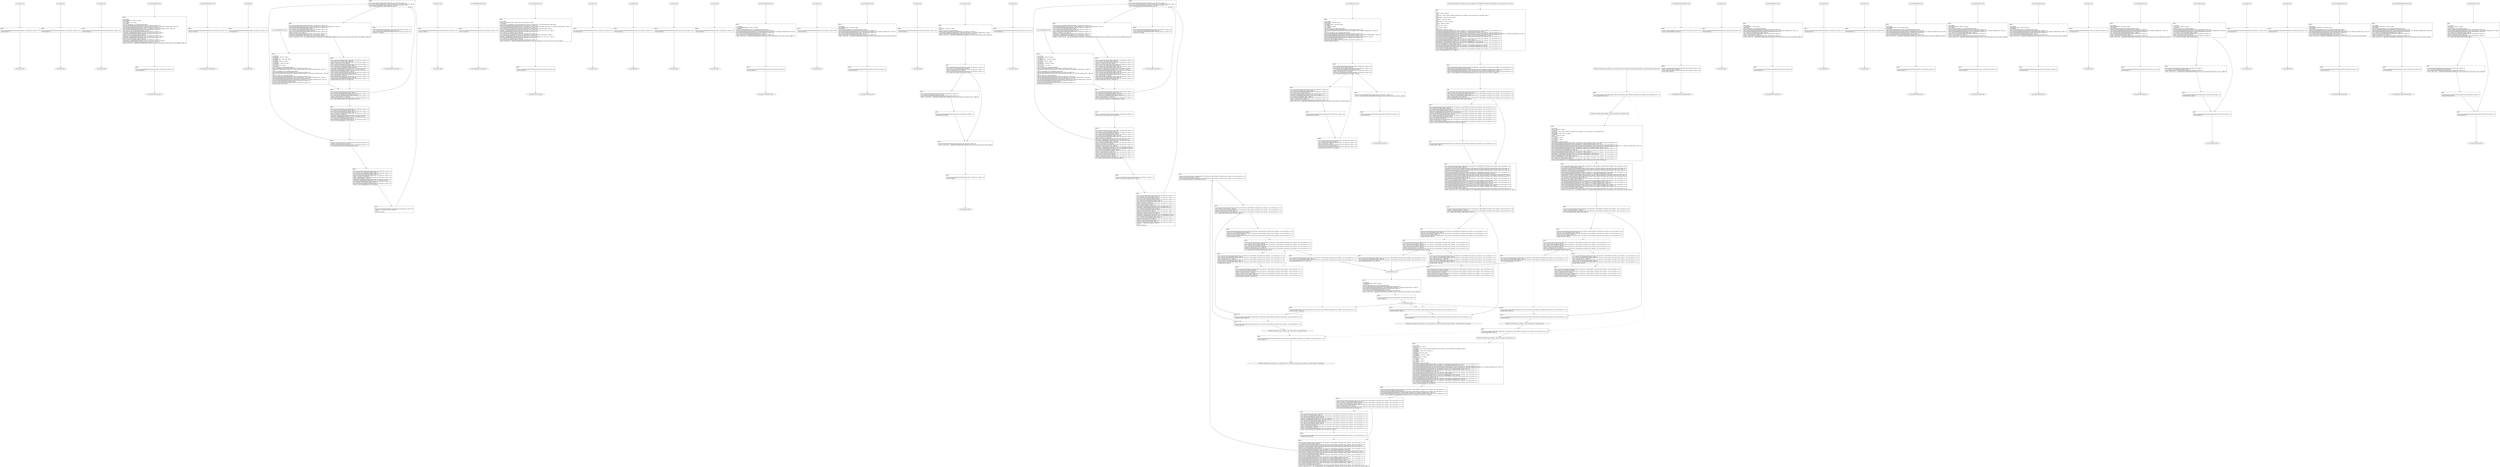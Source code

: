 digraph "icfg graph" {
BBio_ll_good1_end [label="{io_ll_good1_end}"];
BBio_ll_bad6_end [label="{io_ll_bad6_end}"];
BBio_ll_good5_end [label="{io_ll_good5_end}"];
BBio_ll_printWcharLine_end [label="{io_ll_printWcharLine_end}"];
BBio_ll_globalReturnsFalse_end [label="{io_ll_globalReturnsFalse_end}"];
BBio_ll_bad8_end [label="{io_ll_bad8_end}"];
BBio_ll_decodeHexWChars_end [label="{io_ll_decodeHexWChars_end}"];
BBio_ll_good7_end [label="{io_ll_good7_end}"];
BBio_ll_globalReturnsTrue_end [label="{io_ll_globalReturnsTrue_end}"];
BBio_ll_printStructLine_end [label="{io_ll_printStructLine_end}"];
BBio_ll_bad7_end [label="{io_ll_bad7_end}"];
BBio_ll_good6_end [label="{io_ll_good6_end}"];
BBio_ll_bad2_end [label="{io_ll_bad2_end}"];
BBio_ll_bad9_end [label="{io_ll_bad9_end}"];
BBio_ll_printUnsignedLine_end [label="{io_ll_printUnsignedLine_end}"];
BBio_ll_good4_end [label="{io_ll_good4_end}"];
BBio_ll_printSizeTLine_end [label="{io_ll_printSizeTLine_end}"];
BBio_ll_bad5_end [label="{io_ll_bad5_end}"];
BBio_ll_printLine_end [label="{io_ll_printLine_end}"];
BBio_ll_bad4_end [label="{io_ll_bad4_end}"];
BBio_ll_decodeHexChars_end [label="{io_ll_decodeHexChars_end}"];
BBio_ll_printBytesLine_end [label="{io_ll_printBytesLine_end}"];
BBCWE606_Unchecked_Loop_Condition__char_environment_34_ll_CWE606_Unchecked_Loop_Condition__char_environment_34_good_end [label="{CWE606_Unchecked_Loop_Condition__char_environment_34_ll_CWE606_Unchecked_Loop_Condition__char_environment_34_good_end}"];
BBio_ll_globalReturnsTrueOrFalse_end [label="{io_ll_globalReturnsTrueOrFalse_end}"];
BBCWE606_Unchecked_Loop_Condition__char_environment_34_ll_goodG2B_end [label="{CWE606_Unchecked_Loop_Condition__char_environment_34_ll_goodG2B_end}"];
BBio_ll_good3_end [label="{io_ll_good3_end}"];
BBio_ll_printHexCharLine_end [label="{io_ll_printHexCharLine_end}"];
BBio_ll_good9_end [label="{io_ll_good9_end}"];
BBio_ll_bad3_end [label="{io_ll_bad3_end}"];
BBio_ll_printDoubleLine_end [label="{io_ll_printDoubleLine_end}"];
BBio_ll_printShortLine_end [label="{io_ll_printShortLine_end}"];
BBio_ll_printLongLine_end [label="{io_ll_printLongLine_end}"];
BBio_ll_bad1_end [label="{io_ll_bad1_end}"];
BBio_ll_printFloatLine_end [label="{io_ll_printFloatLine_end}"];
BBCWE606_Unchecked_Loop_Condition__char_environment_34_ll_goodB2G_end [label="{CWE606_Unchecked_Loop_Condition__char_environment_34_ll_goodB2G_end}"];
BBio_ll_printWLine_end [label="{io_ll_printWLine_end}"];
BBio_ll_good2_end [label="{io_ll_good2_end}"];
BBio_ll_printIntLine_end [label="{io_ll_printIntLine_end}"];
BBCWE606_Unchecked_Loop_Condition__char_environment_34_ll_CWE606_Unchecked_Loop_Condition__char_environment_34_bad_end [label="{CWE606_Unchecked_Loop_Condition__char_environment_34_ll_CWE606_Unchecked_Loop_Condition__char_environment_34_bad_end}"];
BBio_ll_good8_end [label="{io_ll_good8_end}"];
BBio_ll_printLongLongLine_end [label="{io_ll_printLongLongLine_end}"];
BBio_ll_printHexUnsignedCharLine_end [label="{io_ll_printHexUnsignedCharLine_end}"];
BBio_ll_printSinkLine_end [label="{io_ll_printSinkLine_end}"];
BBio_ll_good1_start [label="{io_ll_good1_start}", shape=record];
io_ll_good1BB69 [label="{BB69:\l\l/home/raoxue/Desktop/MemVerif/workspace/000_109_049/source_code/io.c:187\l
  ret void, !dbg !52\l
}", shape=record];
BBio_ll_bad6_start [label="{io_ll_bad6_start}", shape=record];
io_ll_bad6BB83 [label="{BB83:\l\l/home/raoxue/Desktop/MemVerif/workspace/000_109_049/source_code/io.c:203\l
  ret void, !dbg !52\l
}", shape=record];
BBio_ll_good5_start [label="{io_ll_good5_start}", shape=record];
io_ll_good5BB73 [label="{BB73:\l\l/home/raoxue/Desktop/MemVerif/workspace/000_109_049/source_code/io.c:191\l
  ret void, !dbg !52\l
}", shape=record];
BBio_ll_printWcharLine_start [label="{io_ll_printWcharLine_start}", shape=record];
io_ll_printWcharLineBB28 [label="{BB28:\l\l/:603738880\l
  %wideChar.addr = alloca i32, align 4\l
/:603738880\l
  %s = alloca [2 x i32], align 4\l
/:603738880\l
  store i32 %wideChar, i32* %wideChar.addr, align 4\l
/home/raoxue/Desktop/MemVerif/workspace/000_109_049/source_code/io.c:70\l
  call void @llvm.dbg.declare(metadata i32* %wideChar.addr, metadata !162, metadata !DIExpression()), !dbg !163\l
/home/raoxue/Desktop/MemVerif/workspace/000_109_049/source_code/io.c:74\l
  call void @llvm.dbg.declare(metadata [2 x i32]* %s, metadata !164, metadata !DIExpression()), !dbg !168\l
/home/raoxue/Desktop/MemVerif/workspace/000_109_049/source_code/io.c:75\l
  %0 = load i32, i32* %wideChar.addr, align 4, !dbg !61\l
/home/raoxue/Desktop/MemVerif/workspace/000_109_049/source_code/io.c:75\l
  %arrayidx = getelementptr inbounds [2 x i32], [2 x i32]* %s, i64 0, i64 0, !dbg !62\l
/home/raoxue/Desktop/MemVerif/workspace/000_109_049/source_code/io.c:75\l
  store i32 %0, i32* %arrayidx, align 4, !dbg !63\l
/home/raoxue/Desktop/MemVerif/workspace/000_109_049/source_code/io.c:76\l
  %arrayidx1 = getelementptr inbounds [2 x i32], [2 x i32]* %s, i64 0, i64 1, !dbg !64\l
/home/raoxue/Desktop/MemVerif/workspace/000_109_049/source_code/io.c:76\l
  store i32 0, i32* %arrayidx1, align 4, !dbg !65\l
/home/raoxue/Desktop/MemVerif/workspace/000_109_049/source_code/io.c:77\l
  %arraydecay = getelementptr inbounds [2 x i32], [2 x i32]* %s, i64 0, i64 0, !dbg !66\l
/home/raoxue/Desktop/MemVerif/workspace/000_109_049/source_code/io.c:77\l
  %call = call i32 (i8*, ...) @printf(i8* getelementptr inbounds ([5 x i8], [5 x i8]* @.str.10, i64 0, i64 0), i32* %arraydecay), !dbg !67\l
}", shape=record];
io_ll_printWcharLineBB28 [label="{BB28:\l\l/:603738880\l
  %wideChar.addr = alloca i32, align 4\l
/:603738880\l
  %s = alloca [2 x i32], align 4\l
/:603738880\l
  store i32 %wideChar, i32* %wideChar.addr, align 4\l
/home/raoxue/Desktop/MemVerif/workspace/000_109_049/source_code/io.c:70\l
  call void @llvm.dbg.declare(metadata i32* %wideChar.addr, metadata !162, metadata !DIExpression()), !dbg !163\l
/home/raoxue/Desktop/MemVerif/workspace/000_109_049/source_code/io.c:74\l
  call void @llvm.dbg.declare(metadata [2 x i32]* %s, metadata !164, metadata !DIExpression()), !dbg !168\l
/home/raoxue/Desktop/MemVerif/workspace/000_109_049/source_code/io.c:75\l
  %0 = load i32, i32* %wideChar.addr, align 4, !dbg !61\l
/home/raoxue/Desktop/MemVerif/workspace/000_109_049/source_code/io.c:75\l
  %arrayidx = getelementptr inbounds [2 x i32], [2 x i32]* %s, i64 0, i64 0, !dbg !62\l
/home/raoxue/Desktop/MemVerif/workspace/000_109_049/source_code/io.c:75\l
  store i32 %0, i32* %arrayidx, align 4, !dbg !63\l
/home/raoxue/Desktop/MemVerif/workspace/000_109_049/source_code/io.c:76\l
  %arrayidx1 = getelementptr inbounds [2 x i32], [2 x i32]* %s, i64 0, i64 1, !dbg !64\l
/home/raoxue/Desktop/MemVerif/workspace/000_109_049/source_code/io.c:76\l
  store i32 0, i32* %arrayidx1, align 4, !dbg !65\l
/home/raoxue/Desktop/MemVerif/workspace/000_109_049/source_code/io.c:77\l
  %arraydecay = getelementptr inbounds [2 x i32], [2 x i32]* %s, i64 0, i64 0, !dbg !66\l
/home/raoxue/Desktop/MemVerif/workspace/000_109_049/source_code/io.c:77\l
  %call = call i32 (i8*, ...) @printf(i8* getelementptr inbounds ([5 x i8], [5 x i8]* @.str.10, i64 0, i64 0), i32* %arraydecay), !dbg !67\l
}", shape=record];
io_ll_printWcharLineBB29 [label="{BB29:\l\l/home/raoxue/Desktop/MemVerif/workspace/000_109_049/source_code/io.c:78\l
  ret void, !dbg !68\l
}", shape=record];
BBio_ll_globalReturnsFalse_start [label="{io_ll_globalReturnsFalse_start}", shape=record];
io_ll_globalReturnsFalseBB66 [label="{BB66:\l\l/home/raoxue/Desktop/MemVerif/workspace/000_109_049/source_code/io.c:163\l
  ret i32 0, !dbg !52\l
}", shape=record];
BBio_ll_bad8_start [label="{io_ll_bad8_start}", shape=record];
io_ll_bad8BB85 [label="{BB85:\l\l/home/raoxue/Desktop/MemVerif/workspace/000_109_049/source_code/io.c:205\l
  ret void, !dbg !52\l
}", shape=record];
BBio_ll_decodeHexWChars_start [label="{io_ll_decodeHexWChars_start}", shape=record];
io_ll_decodeHexWCharsBB55 [label="{BB55:\l\l/:117688904\l
  %bytes.addr = alloca i8*, align 8\l
/:117688904\l
  %numBytes.addr = alloca i64, align 8\l
/:117688904\l
  %hex.addr = alloca i32*, align 8\l
/:117688904\l
  %numWritten = alloca i64, align 8\l
/:117688904\l
  %byte = alloca i32, align 4\l
/:117688904\l
  store i8* %bytes, i8** %bytes.addr, align 8\l
/home/raoxue/Desktop/MemVerif/workspace/000_109_049/source_code/io.c:135\l
  call void @llvm.dbg.declare(metadata i8** %bytes.addr, metadata !290, metadata !DIExpression()), !dbg !291\l
/:135\l
  store i64 %numBytes, i64* %numBytes.addr, align 8\l
/home/raoxue/Desktop/MemVerif/workspace/000_109_049/source_code/io.c:135\l
  call void @llvm.dbg.declare(metadata i64* %numBytes.addr, metadata !292, metadata !DIExpression()), !dbg !293\l
/:135\l
  store i32* %hex, i32** %hex.addr, align 8\l
/home/raoxue/Desktop/MemVerif/workspace/000_109_049/source_code/io.c:135\l
  call void @llvm.dbg.declare(metadata i32** %hex.addr, metadata !294, metadata !DIExpression()), !dbg !295\l
/home/raoxue/Desktop/MemVerif/workspace/000_109_049/source_code/io.c:137\l
  call void @llvm.dbg.declare(metadata i64* %numWritten, metadata !296, metadata !DIExpression()), !dbg !297\l
/home/raoxue/Desktop/MemVerif/workspace/000_109_049/source_code/io.c:137\l
  store i64 0, i64* %numWritten, align 8, !dbg !65\l
/home/raoxue/Desktop/MemVerif/workspace/000_109_049/source_code/io.c:143\l
  br label %while.cond, !dbg !66\l
}", shape=record];
io_ll_decodeHexWCharsBB56 [label="{BB56:\l\l/home/raoxue/Desktop/MemVerif/workspace/000_109_049/source_code/io.c:143\l
  %0 = load i64, i64* %numWritten, align 8, !dbg !67\l
/home/raoxue/Desktop/MemVerif/workspace/000_109_049/source_code/io.c:143\l
  %1 = load i64, i64* %numBytes.addr, align 8, !dbg !68\l
/home/raoxue/Desktop/MemVerif/workspace/000_109_049/source_code/io.c:143\l
  %cmp = icmp ult i64 %0, %1, !dbg !69\l
/home/raoxue/Desktop/MemVerif/workspace/000_109_049/source_code/io.c:143\l
  br i1 %cmp, label %land.lhs.true, label %land.end, !dbg !70\l
}", shape=record];
io_ll_decodeHexWCharsBB57 [label="{BB57:\l\l/home/raoxue/Desktop/MemVerif/workspace/000_109_049/source_code/io.c:143\l
  %2 = load i32*, i32** %hex.addr, align 8, !dbg !71\l
/home/raoxue/Desktop/MemVerif/workspace/000_109_049/source_code/io.c:143\l
  %3 = load i64, i64* %numWritten, align 8, !dbg !72\l
/home/raoxue/Desktop/MemVerif/workspace/000_109_049/source_code/io.c:143\l
  %mul = mul i64 2, %3, !dbg !73\l
/home/raoxue/Desktop/MemVerif/workspace/000_109_049/source_code/io.c:143\l
  %arrayidx = getelementptr inbounds i32, i32* %2, i64 %mul, !dbg !71\l
/home/raoxue/Desktop/MemVerif/workspace/000_109_049/source_code/io.c:143\l
  %4 = load i32, i32* %arrayidx, align 4, !dbg !71\l
/home/raoxue/Desktop/MemVerif/workspace/000_109_049/source_code/io.c:143\l
  %call = call i32 @iswxdigit(i32 %4) #5, !dbg !74\l
}", shape=record];
io_ll_decodeHexWCharsBB57 [label="{BB57:\l\l/home/raoxue/Desktop/MemVerif/workspace/000_109_049/source_code/io.c:143\l
  %2 = load i32*, i32** %hex.addr, align 8, !dbg !71\l
/home/raoxue/Desktop/MemVerif/workspace/000_109_049/source_code/io.c:143\l
  %3 = load i64, i64* %numWritten, align 8, !dbg !72\l
/home/raoxue/Desktop/MemVerif/workspace/000_109_049/source_code/io.c:143\l
  %mul = mul i64 2, %3, !dbg !73\l
/home/raoxue/Desktop/MemVerif/workspace/000_109_049/source_code/io.c:143\l
  %arrayidx = getelementptr inbounds i32, i32* %2, i64 %mul, !dbg !71\l
/home/raoxue/Desktop/MemVerif/workspace/000_109_049/source_code/io.c:143\l
  %4 = load i32, i32* %arrayidx, align 4, !dbg !71\l
/home/raoxue/Desktop/MemVerif/workspace/000_109_049/source_code/io.c:143\l
  %call = call i32 @iswxdigit(i32 %4) #5, !dbg !74\l
}", shape=record];
io_ll_decodeHexWCharsBB59 [label="{BB59:\l\l/home/raoxue/Desktop/MemVerif/workspace/000_109_049/source_code/io.c:143\l
  %tobool = icmp ne i32 %call, 0, !dbg !74\l
/home/raoxue/Desktop/MemVerif/workspace/000_109_049/source_code/io.c:143\l
  br i1 %tobool, label %land.rhs, label %land.end, !dbg !75\l
}", shape=record];
io_ll_decodeHexWCharsBB60 [label="{BB60:\l\l/home/raoxue/Desktop/MemVerif/workspace/000_109_049/source_code/io.c:143\l
  %5 = load i32*, i32** %hex.addr, align 8, !dbg !76\l
/home/raoxue/Desktop/MemVerif/workspace/000_109_049/source_code/io.c:143\l
  %6 = load i64, i64* %numWritten, align 8, !dbg !77\l
/home/raoxue/Desktop/MemVerif/workspace/000_109_049/source_code/io.c:143\l
  %mul1 = mul i64 2, %6, !dbg !78\l
/home/raoxue/Desktop/MemVerif/workspace/000_109_049/source_code/io.c:143\l
  %add = add i64 %mul1, 1, !dbg !79\l
/home/raoxue/Desktop/MemVerif/workspace/000_109_049/source_code/io.c:143\l
  %arrayidx2 = getelementptr inbounds i32, i32* %5, i64 %add, !dbg !76\l
/home/raoxue/Desktop/MemVerif/workspace/000_109_049/source_code/io.c:143\l
  %7 = load i32, i32* %arrayidx2, align 4, !dbg !76\l
/home/raoxue/Desktop/MemVerif/workspace/000_109_049/source_code/io.c:143\l
  %call3 = call i32 @iswxdigit(i32 %7) #5, !dbg !80\l
}", shape=record];
io_ll_decodeHexWCharsBB60 [label="{BB60:\l\l/home/raoxue/Desktop/MemVerif/workspace/000_109_049/source_code/io.c:143\l
  %5 = load i32*, i32** %hex.addr, align 8, !dbg !76\l
/home/raoxue/Desktop/MemVerif/workspace/000_109_049/source_code/io.c:143\l
  %6 = load i64, i64* %numWritten, align 8, !dbg !77\l
/home/raoxue/Desktop/MemVerif/workspace/000_109_049/source_code/io.c:143\l
  %mul1 = mul i64 2, %6, !dbg !78\l
/home/raoxue/Desktop/MemVerif/workspace/000_109_049/source_code/io.c:143\l
  %add = add i64 %mul1, 1, !dbg !79\l
/home/raoxue/Desktop/MemVerif/workspace/000_109_049/source_code/io.c:143\l
  %arrayidx2 = getelementptr inbounds i32, i32* %5, i64 %add, !dbg !76\l
/home/raoxue/Desktop/MemVerif/workspace/000_109_049/source_code/io.c:143\l
  %7 = load i32, i32* %arrayidx2, align 4, !dbg !76\l
/home/raoxue/Desktop/MemVerif/workspace/000_109_049/source_code/io.c:143\l
  %call3 = call i32 @iswxdigit(i32 %7) #5, !dbg !80\l
}", shape=record];
io_ll_decodeHexWCharsBB61 [label="{BB61:\l\l/home/raoxue/Desktop/MemVerif/workspace/000_109_049/source_code/io.c:143\l
  %tobool4 = icmp ne i32 %call3, 0, !dbg !75\l
/:143\l
  br label %land.end\l
}", shape=record];
io_ll_decodeHexWCharsBB58 [label="{BB58:\l\l/home/raoxue/Desktop/MemVerif/workspace/000_109_049/source_code/io.c:0\l
  %8 = phi i1 [ false, %land.lhs.true ], [ false, %while.cond ], [ %tobool4, %land.rhs ], !dbg !81\l
/home/raoxue/Desktop/MemVerif/workspace/000_109_049/source_code/io.c:143\l
  br i1 %8, label %while.body, label %while.end, !dbg !66\l
}", shape=record];
io_ll_decodeHexWCharsBB62 [label="{BB62:\l\l/home/raoxue/Desktop/MemVerif/workspace/000_109_049/source_code/io.c:145\l
  call void @llvm.dbg.declare(metadata i32* %byte, metadata !314, metadata !DIExpression()), !dbg !316\l
/home/raoxue/Desktop/MemVerif/workspace/000_109_049/source_code/io.c:146\l
  %9 = load i32*, i32** %hex.addr, align 8, !dbg !85\l
/home/raoxue/Desktop/MemVerif/workspace/000_109_049/source_code/io.c:146\l
  %10 = load i64, i64* %numWritten, align 8, !dbg !86\l
/home/raoxue/Desktop/MemVerif/workspace/000_109_049/source_code/io.c:146\l
  %mul5 = mul i64 2, %10, !dbg !87\l
/home/raoxue/Desktop/MemVerif/workspace/000_109_049/source_code/io.c:146\l
  %arrayidx6 = getelementptr inbounds i32, i32* %9, i64 %mul5, !dbg !85\l
/home/raoxue/Desktop/MemVerif/workspace/000_109_049/source_code/io.c:146\l
  %call7 = call i32 (i32*, i32*, ...) @__isoc99_swscanf(i32* %arrayidx6, i32* getelementptr inbounds ([5 x i32], [5 x i32]* @.str.16, i64 0, i64 0), i32* %byte) #5, !dbg !88\l
}", shape=record];
io_ll_decodeHexWCharsBB62 [label="{BB62:\l\l/home/raoxue/Desktop/MemVerif/workspace/000_109_049/source_code/io.c:145\l
  call void @llvm.dbg.declare(metadata i32* %byte, metadata !314, metadata !DIExpression()), !dbg !316\l
/home/raoxue/Desktop/MemVerif/workspace/000_109_049/source_code/io.c:146\l
  %9 = load i32*, i32** %hex.addr, align 8, !dbg !85\l
/home/raoxue/Desktop/MemVerif/workspace/000_109_049/source_code/io.c:146\l
  %10 = load i64, i64* %numWritten, align 8, !dbg !86\l
/home/raoxue/Desktop/MemVerif/workspace/000_109_049/source_code/io.c:146\l
  %mul5 = mul i64 2, %10, !dbg !87\l
/home/raoxue/Desktop/MemVerif/workspace/000_109_049/source_code/io.c:146\l
  %arrayidx6 = getelementptr inbounds i32, i32* %9, i64 %mul5, !dbg !85\l
/home/raoxue/Desktop/MemVerif/workspace/000_109_049/source_code/io.c:146\l
  %call7 = call i32 (i32*, i32*, ...) @__isoc99_swscanf(i32* %arrayidx6, i32* getelementptr inbounds ([5 x i32], [5 x i32]* @.str.16, i64 0, i64 0), i32* %byte) #5, !dbg !88\l
}", shape=record];
io_ll_decodeHexWCharsBB64 [label="{BB64:\l\l/home/raoxue/Desktop/MemVerif/workspace/000_109_049/source_code/io.c:147\l
  %11 = load i32, i32* %byte, align 4, !dbg !89\l
/home/raoxue/Desktop/MemVerif/workspace/000_109_049/source_code/io.c:147\l
  %conv = trunc i32 %11 to i8, !dbg !90\l
/home/raoxue/Desktop/MemVerif/workspace/000_109_049/source_code/io.c:147\l
  %12 = load i8*, i8** %bytes.addr, align 8, !dbg !91\l
/home/raoxue/Desktop/MemVerif/workspace/000_109_049/source_code/io.c:147\l
  %13 = load i64, i64* %numWritten, align 8, !dbg !92\l
/home/raoxue/Desktop/MemVerif/workspace/000_109_049/source_code/io.c:147\l
  %arrayidx8 = getelementptr inbounds i8, i8* %12, i64 %13, !dbg !91\l
/home/raoxue/Desktop/MemVerif/workspace/000_109_049/source_code/io.c:147\l
  store i8 %conv, i8* %arrayidx8, align 1, !dbg !93\l
/home/raoxue/Desktop/MemVerif/workspace/000_109_049/source_code/io.c:148\l
  %14 = load i64, i64* %numWritten, align 8, !dbg !94\l
/home/raoxue/Desktop/MemVerif/workspace/000_109_049/source_code/io.c:148\l
  %inc = add i64 %14, 1, !dbg !94\l
/home/raoxue/Desktop/MemVerif/workspace/000_109_049/source_code/io.c:148\l
  store i64 %inc, i64* %numWritten, align 8, !dbg !94\l
/home/raoxue/Desktop/MemVerif/workspace/000_109_049/source_code/io.c:143\l
  br label %while.cond, !dbg !66, !llvm.loop !95\l
}", shape=record];
io_ll_decodeHexWCharsBB63 [label="{BB63:\l\l/home/raoxue/Desktop/MemVerif/workspace/000_109_049/source_code/io.c:151\l
  %15 = load i64, i64* %numWritten, align 8, !dbg !98\l
/home/raoxue/Desktop/MemVerif/workspace/000_109_049/source_code/io.c:151\l
  ret i64 %15, !dbg !99\l
}", shape=record];
BBio_ll_good7_start [label="{io_ll_good7_start}", shape=record];
io_ll_good7BB75 [label="{BB75:\l\l/home/raoxue/Desktop/MemVerif/workspace/000_109_049/source_code/io.c:193\l
  ret void, !dbg !52\l
}", shape=record];
BBio_ll_globalReturnsTrue_start [label="{io_ll_globalReturnsTrue_start}", shape=record];
io_ll_globalReturnsTrueBB65 [label="{BB65:\l\l/home/raoxue/Desktop/MemVerif/workspace/000_109_049/source_code/io.c:158\l
  ret i32 1, !dbg !52\l
}", shape=record];
BBio_ll_printStructLine_start [label="{io_ll_printStructLine_start}", shape=record];
io_ll_printStructLineBB36 [label="{BB36:\l\l/:603738880\l
  %structTwoIntsStruct.addr = alloca %struct._twoIntsStruct*, align 8\l
/:603738880\l
  store %struct._twoIntsStruct* %structTwoIntsStruct, %struct._twoIntsStruct** %structTwoIntsStruct.addr, align 8\l
/home/raoxue/Desktop/MemVerif/workspace/000_109_049/source_code/io.c:95\l
  call void @llvm.dbg.declare(metadata %struct._twoIntsStruct** %structTwoIntsStruct.addr, metadata !212, metadata !DIExpression()), !dbg !213\l
/home/raoxue/Desktop/MemVerif/workspace/000_109_049/source_code/io.c:97\l
  %0 = load %struct._twoIntsStruct*, %struct._twoIntsStruct** %structTwoIntsStruct.addr, align 8, !dbg !61\l
/home/raoxue/Desktop/MemVerif/workspace/000_109_049/source_code/io.c:97\l
  %intOne = getelementptr inbounds %struct._twoIntsStruct, %struct._twoIntsStruct* %0, i32 0, i32 0, !dbg !62\l
/home/raoxue/Desktop/MemVerif/workspace/000_109_049/source_code/io.c:97\l
  %1 = load i32, i32* %intOne, align 4, !dbg !62\l
/home/raoxue/Desktop/MemVerif/workspace/000_109_049/source_code/io.c:97\l
  %2 = load %struct._twoIntsStruct*, %struct._twoIntsStruct** %structTwoIntsStruct.addr, align 8, !dbg !63\l
/home/raoxue/Desktop/MemVerif/workspace/000_109_049/source_code/io.c:97\l
  %intTwo = getelementptr inbounds %struct._twoIntsStruct, %struct._twoIntsStruct* %2, i32 0, i32 1, !dbg !64\l
/home/raoxue/Desktop/MemVerif/workspace/000_109_049/source_code/io.c:97\l
  %3 = load i32, i32* %intTwo, align 4, !dbg !64\l
/home/raoxue/Desktop/MemVerif/workspace/000_109_049/source_code/io.c:97\l
  %call = call i32 (i8*, ...) @printf(i8* getelementptr inbounds ([10 x i8], [10 x i8]* @.str.13, i64 0, i64 0), i32 %1, i32 %3), !dbg !65\l
}", shape=record];
io_ll_printStructLineBB36 [label="{BB36:\l\l/:603738880\l
  %structTwoIntsStruct.addr = alloca %struct._twoIntsStruct*, align 8\l
/:603738880\l
  store %struct._twoIntsStruct* %structTwoIntsStruct, %struct._twoIntsStruct** %structTwoIntsStruct.addr, align 8\l
/home/raoxue/Desktop/MemVerif/workspace/000_109_049/source_code/io.c:95\l
  call void @llvm.dbg.declare(metadata %struct._twoIntsStruct** %structTwoIntsStruct.addr, metadata !212, metadata !DIExpression()), !dbg !213\l
/home/raoxue/Desktop/MemVerif/workspace/000_109_049/source_code/io.c:97\l
  %0 = load %struct._twoIntsStruct*, %struct._twoIntsStruct** %structTwoIntsStruct.addr, align 8, !dbg !61\l
/home/raoxue/Desktop/MemVerif/workspace/000_109_049/source_code/io.c:97\l
  %intOne = getelementptr inbounds %struct._twoIntsStruct, %struct._twoIntsStruct* %0, i32 0, i32 0, !dbg !62\l
/home/raoxue/Desktop/MemVerif/workspace/000_109_049/source_code/io.c:97\l
  %1 = load i32, i32* %intOne, align 4, !dbg !62\l
/home/raoxue/Desktop/MemVerif/workspace/000_109_049/source_code/io.c:97\l
  %2 = load %struct._twoIntsStruct*, %struct._twoIntsStruct** %structTwoIntsStruct.addr, align 8, !dbg !63\l
/home/raoxue/Desktop/MemVerif/workspace/000_109_049/source_code/io.c:97\l
  %intTwo = getelementptr inbounds %struct._twoIntsStruct, %struct._twoIntsStruct* %2, i32 0, i32 1, !dbg !64\l
/home/raoxue/Desktop/MemVerif/workspace/000_109_049/source_code/io.c:97\l
  %3 = load i32, i32* %intTwo, align 4, !dbg !64\l
/home/raoxue/Desktop/MemVerif/workspace/000_109_049/source_code/io.c:97\l
  %call = call i32 (i8*, ...) @printf(i8* getelementptr inbounds ([10 x i8], [10 x i8]* @.str.13, i64 0, i64 0), i32 %1, i32 %3), !dbg !65\l
}", shape=record];
io_ll_printStructLineBB37 [label="{BB37:\l\l/home/raoxue/Desktop/MemVerif/workspace/000_109_049/source_code/io.c:98\l
  ret void, !dbg !66\l
}", shape=record];
BBio_ll_bad7_start [label="{io_ll_bad7_start}", shape=record];
io_ll_bad7BB84 [label="{BB84:\l\l/home/raoxue/Desktop/MemVerif/workspace/000_109_049/source_code/io.c:204\l
  ret void, !dbg !52\l
}", shape=record];
BBio_ll_good6_start [label="{io_ll_good6_start}", shape=record];
io_ll_good6BB74 [label="{BB74:\l\l/home/raoxue/Desktop/MemVerif/workspace/000_109_049/source_code/io.c:192\l
  ret void, !dbg !52\l
}", shape=record];
BBio_ll_bad2_start [label="{io_ll_bad2_start}", shape=record];
io_ll_bad2BB79 [label="{BB79:\l\l/home/raoxue/Desktop/MemVerif/workspace/000_109_049/source_code/io.c:199\l
  ret void, !dbg !52\l
}", shape=record];
BBio_ll_bad9_start [label="{io_ll_bad9_start}", shape=record];
io_ll_bad9BB86 [label="{BB86:\l\l/home/raoxue/Desktop/MemVerif/workspace/000_109_049/source_code/io.c:206\l
  ret void, !dbg !52\l
}", shape=record];
BBio_ll_printUnsignedLine_start [label="{io_ll_printUnsignedLine_start}", shape=record];
io_ll_printUnsignedLineBB30 [label="{BB30:\l\l/:117849944\l
  %unsignedNumber.addr = alloca i32, align 4\l
/:117849944\l
  store i32 %unsignedNumber, i32* %unsignedNumber.addr, align 4\l
/home/raoxue/Desktop/MemVerif/workspace/000_109_049/source_code/io.c:80\l
  call void @llvm.dbg.declare(metadata i32* %unsignedNumber.addr, metadata !180, metadata !DIExpression()), !dbg !181\l
/home/raoxue/Desktop/MemVerif/workspace/000_109_049/source_code/io.c:82\l
  %0 = load i32, i32* %unsignedNumber.addr, align 4, !dbg !54\l
/home/raoxue/Desktop/MemVerif/workspace/000_109_049/source_code/io.c:82\l
  %call = call i32 (i8*, ...) @printf(i8* getelementptr inbounds ([4 x i8], [4 x i8]* @.str.11, i64 0, i64 0), i32 %0), !dbg !55\l
}", shape=record];
io_ll_printUnsignedLineBB30 [label="{BB30:\l\l/:117849944\l
  %unsignedNumber.addr = alloca i32, align 4\l
/:117849944\l
  store i32 %unsignedNumber, i32* %unsignedNumber.addr, align 4\l
/home/raoxue/Desktop/MemVerif/workspace/000_109_049/source_code/io.c:80\l
  call void @llvm.dbg.declare(metadata i32* %unsignedNumber.addr, metadata !180, metadata !DIExpression()), !dbg !181\l
/home/raoxue/Desktop/MemVerif/workspace/000_109_049/source_code/io.c:82\l
  %0 = load i32, i32* %unsignedNumber.addr, align 4, !dbg !54\l
/home/raoxue/Desktop/MemVerif/workspace/000_109_049/source_code/io.c:82\l
  %call = call i32 (i8*, ...) @printf(i8* getelementptr inbounds ([4 x i8], [4 x i8]* @.str.11, i64 0, i64 0), i32 %0), !dbg !55\l
}", shape=record];
io_ll_printUnsignedLineBB31 [label="{BB31:\l\l/home/raoxue/Desktop/MemVerif/workspace/000_109_049/source_code/io.c:83\l
  ret void, !dbg !56\l
}", shape=record];
BBio_ll_good4_start [label="{io_ll_good4_start}", shape=record];
io_ll_good4BB72 [label="{BB72:\l\l/home/raoxue/Desktop/MemVerif/workspace/000_109_049/source_code/io.c:190\l
  ret void, !dbg !52\l
}", shape=record];
BBio_ll_printSizeTLine_start [label="{io_ll_printSizeTLine_start}", shape=record];
io_ll_printSizeTLineBB24 [label="{BB24:\l\l/:603738880\l
  %sizeTNumber.addr = alloca i64, align 8\l
/:603738880\l
  store i64 %sizeTNumber, i64* %sizeTNumber.addr, align 8\l
/home/raoxue/Desktop/MemVerif/workspace/000_109_049/source_code/io.c:60\l
  call void @llvm.dbg.declare(metadata i64* %sizeTNumber.addr, metadata !146, metadata !DIExpression()), !dbg !147\l
/home/raoxue/Desktop/MemVerif/workspace/000_109_049/source_code/io.c:62\l
  %0 = load i64, i64* %sizeTNumber.addr, align 8, !dbg !57\l
/home/raoxue/Desktop/MemVerif/workspace/000_109_049/source_code/io.c:62\l
  %call = call i32 (i8*, ...) @printf(i8* getelementptr inbounds ([5 x i8], [5 x i8]* @.str.8, i64 0, i64 0), i64 %0), !dbg !58\l
}", shape=record];
io_ll_printSizeTLineBB24 [label="{BB24:\l\l/:603738880\l
  %sizeTNumber.addr = alloca i64, align 8\l
/:603738880\l
  store i64 %sizeTNumber, i64* %sizeTNumber.addr, align 8\l
/home/raoxue/Desktop/MemVerif/workspace/000_109_049/source_code/io.c:60\l
  call void @llvm.dbg.declare(metadata i64* %sizeTNumber.addr, metadata !146, metadata !DIExpression()), !dbg !147\l
/home/raoxue/Desktop/MemVerif/workspace/000_109_049/source_code/io.c:62\l
  %0 = load i64, i64* %sizeTNumber.addr, align 8, !dbg !57\l
/home/raoxue/Desktop/MemVerif/workspace/000_109_049/source_code/io.c:62\l
  %call = call i32 (i8*, ...) @printf(i8* getelementptr inbounds ([5 x i8], [5 x i8]* @.str.8, i64 0, i64 0), i64 %0), !dbg !58\l
}", shape=record];
io_ll_printSizeTLineBB25 [label="{BB25:\l\l/home/raoxue/Desktop/MemVerif/workspace/000_109_049/source_code/io.c:63\l
  ret void, !dbg !59\l
}", shape=record];
BBio_ll_bad5_start [label="{io_ll_bad5_start}", shape=record];
io_ll_bad5BB82 [label="{BB82:\l\l/home/raoxue/Desktop/MemVerif/workspace/000_109_049/source_code/io.c:202\l
  ret void, !dbg !52\l
}", shape=record];
BBio_ll_printLine_start [label="{io_ll_printLine_start}", shape=record];
io_ll_printLineBB0 [label="{BB0:\l\l/:415\l
  %line.addr = alloca i8*, align 8\l
/:415\l
  store i8* %line, i8** %line.addr, align 8\l
/home/raoxue/Desktop/MemVerif/workspace/000_109_049/source_code/io.c:11\l
  call void @llvm.dbg.declare(metadata i8** %line.addr, metadata !52, metadata !DIExpression()), !dbg !53\l
/home/raoxue/Desktop/MemVerif/workspace/000_109_049/source_code/io.c:13\l
  %call = call i32 (i8*, ...) @printf(i8* getelementptr inbounds ([9 x i8], [9 x i8]* @.str, i64 0, i64 0)), !dbg !54\l
}", shape=record];
io_ll_printLineBB0 [label="{BB0:\l\l/:415\l
  %line.addr = alloca i8*, align 8\l
/:415\l
  store i8* %line, i8** %line.addr, align 8\l
/home/raoxue/Desktop/MemVerif/workspace/000_109_049/source_code/io.c:11\l
  call void @llvm.dbg.declare(metadata i8** %line.addr, metadata !52, metadata !DIExpression()), !dbg !53\l
/home/raoxue/Desktop/MemVerif/workspace/000_109_049/source_code/io.c:13\l
  %call = call i32 (i8*, ...) @printf(i8* getelementptr inbounds ([9 x i8], [9 x i8]* @.str, i64 0, i64 0)), !dbg !54\l
}", shape=record];
io_ll_printLineBB1 [label="{BB1:\l\l/home/raoxue/Desktop/MemVerif/workspace/000_109_049/source_code/io.c:14\l
  %0 = load i8*, i8** %line.addr, align 8, !dbg !55\l
/home/raoxue/Desktop/MemVerif/workspace/000_109_049/source_code/io.c:14\l
  %cmp = icmp ne i8* %0, null, !dbg !57\l
/home/raoxue/Desktop/MemVerif/workspace/000_109_049/source_code/io.c:14\l
  br i1 %cmp, label %if.then, label %if.end, !dbg !58\l
}", shape=record];
io_ll_printLineBB2 [label="{BB2:\l\l/home/raoxue/Desktop/MemVerif/workspace/000_109_049/source_code/io.c:16\l
  %1 = load i8*, i8** %line.addr, align 8, !dbg !59\l
/home/raoxue/Desktop/MemVerif/workspace/000_109_049/source_code/io.c:16\l
  %call1 = call i32 (i8*, ...) @printf(i8* getelementptr inbounds ([4 x i8], [4 x i8]* @.str.1, i64 0, i64 0), i8* %1), !dbg !61\l
}", shape=record];
io_ll_printLineBB2 [label="{BB2:\l\l/home/raoxue/Desktop/MemVerif/workspace/000_109_049/source_code/io.c:16\l
  %1 = load i8*, i8** %line.addr, align 8, !dbg !59\l
/home/raoxue/Desktop/MemVerif/workspace/000_109_049/source_code/io.c:16\l
  %call1 = call i32 (i8*, ...) @printf(i8* getelementptr inbounds ([4 x i8], [4 x i8]* @.str.1, i64 0, i64 0), i8* %1), !dbg !61\l
}", shape=record];
io_ll_printLineBB4 [label="{BB4:\l\l/home/raoxue/Desktop/MemVerif/workspace/000_109_049/source_code/io.c:17\l
  br label %if.end, !dbg !62\l
}", shape=record];
io_ll_printLineBB3 [label="{BB3:\l\l/home/raoxue/Desktop/MemVerif/workspace/000_109_049/source_code/io.c:18\l
  %call2 = call i32 (i8*, ...) @printf(i8* getelementptr inbounds ([9 x i8], [9 x i8]* @.str.2, i64 0, i64 0)), !dbg !63\l
}", shape=record];
io_ll_printLineBB3 [label="{BB3:\l\l/home/raoxue/Desktop/MemVerif/workspace/000_109_049/source_code/io.c:18\l
  %call2 = call i32 (i8*, ...) @printf(i8* getelementptr inbounds ([9 x i8], [9 x i8]* @.str.2, i64 0, i64 0)), !dbg !63\l
}", shape=record];
io_ll_printLineBB5 [label="{BB5:\l\l/home/raoxue/Desktop/MemVerif/workspace/000_109_049/source_code/io.c:19\l
  ret void, !dbg !64\l
}", shape=record];
BBio_ll_bad4_start [label="{io_ll_bad4_start}", shape=record];
io_ll_bad4BB81 [label="{BB81:\l\l/home/raoxue/Desktop/MemVerif/workspace/000_109_049/source_code/io.c:201\l
  ret void, !dbg !52\l
}", shape=record];
BBio_ll_decodeHexChars_start [label="{io_ll_decodeHexChars_start}", shape=record];
io_ll_decodeHexCharsBB45 [label="{BB45:\l\l/:117703232\l
  %bytes.addr = alloca i8*, align 8\l
/:117703232\l
  %numBytes.addr = alloca i64, align 8\l
/:117703232\l
  %hex.addr = alloca i8*, align 8\l
/:117703232\l
  %numWritten = alloca i64, align 8\l
/:117703232\l
  %byte = alloca i32, align 4\l
/:117703232\l
  store i8* %bytes, i8** %bytes.addr, align 8\l
/home/raoxue/Desktop/MemVerif/workspace/000_109_049/source_code/io.c:113\l
  call void @llvm.dbg.declare(metadata i8** %bytes.addr, metadata !253, metadata !DIExpression()), !dbg !254\l
/:113\l
  store i64 %numBytes, i64* %numBytes.addr, align 8\l
/home/raoxue/Desktop/MemVerif/workspace/000_109_049/source_code/io.c:113\l
  call void @llvm.dbg.declare(metadata i64* %numBytes.addr, metadata !255, metadata !DIExpression()), !dbg !256\l
/:113\l
  store i8* %hex, i8** %hex.addr, align 8\l
/home/raoxue/Desktop/MemVerif/workspace/000_109_049/source_code/io.c:113\l
  call void @llvm.dbg.declare(metadata i8** %hex.addr, metadata !257, metadata !DIExpression()), !dbg !258\l
/home/raoxue/Desktop/MemVerif/workspace/000_109_049/source_code/io.c:115\l
  call void @llvm.dbg.declare(metadata i64* %numWritten, metadata !259, metadata !DIExpression()), !dbg !260\l
/home/raoxue/Desktop/MemVerif/workspace/000_109_049/source_code/io.c:115\l
  store i64 0, i64* %numWritten, align 8, !dbg !63\l
/home/raoxue/Desktop/MemVerif/workspace/000_109_049/source_code/io.c:121\l
  br label %while.cond, !dbg !64\l
}", shape=record];
io_ll_decodeHexCharsBB46 [label="{BB46:\l\l/home/raoxue/Desktop/MemVerif/workspace/000_109_049/source_code/io.c:121\l
  %0 = load i64, i64* %numWritten, align 8, !dbg !65\l
/home/raoxue/Desktop/MemVerif/workspace/000_109_049/source_code/io.c:121\l
  %1 = load i64, i64* %numBytes.addr, align 8, !dbg !66\l
/home/raoxue/Desktop/MemVerif/workspace/000_109_049/source_code/io.c:121\l
  %cmp = icmp ult i64 %0, %1, !dbg !67\l
/home/raoxue/Desktop/MemVerif/workspace/000_109_049/source_code/io.c:121\l
  br i1 %cmp, label %land.lhs.true, label %land.end, !dbg !68\l
}", shape=record];
io_ll_decodeHexCharsBB47 [label="{BB47:\l\l/home/raoxue/Desktop/MemVerif/workspace/000_109_049/source_code/io.c:121\l
  %call = call i16** @__ctype_b_loc() #5, !dbg !69\l
}", shape=record];
io_ll_decodeHexCharsBB47 [label="{BB47:\l\l/home/raoxue/Desktop/MemVerif/workspace/000_109_049/source_code/io.c:121\l
  %call = call i16** @__ctype_b_loc() #5, !dbg !69\l
}", shape=record];
io_ll_decodeHexCharsBB49 [label="{BB49:\l\l/home/raoxue/Desktop/MemVerif/workspace/000_109_049/source_code/io.c:121\l
  %2 = load i16*, i16** %call, align 8, !dbg !69\l
/home/raoxue/Desktop/MemVerif/workspace/000_109_049/source_code/io.c:121\l
  %3 = load i8*, i8** %hex.addr, align 8, !dbg !69\l
/home/raoxue/Desktop/MemVerif/workspace/000_109_049/source_code/io.c:121\l
  %4 = load i64, i64* %numWritten, align 8, !dbg !69\l
/home/raoxue/Desktop/MemVerif/workspace/000_109_049/source_code/io.c:121\l
  %mul = mul i64 2, %4, !dbg !69\l
/home/raoxue/Desktop/MemVerif/workspace/000_109_049/source_code/io.c:121\l
  %arrayidx = getelementptr inbounds i8, i8* %3, i64 %mul, !dbg !69\l
/home/raoxue/Desktop/MemVerif/workspace/000_109_049/source_code/io.c:121\l
  %5 = load i8, i8* %arrayidx, align 1, !dbg !69\l
/home/raoxue/Desktop/MemVerif/workspace/000_109_049/source_code/io.c:121\l
  %conv = sext i8 %5 to i32, !dbg !69\l
/home/raoxue/Desktop/MemVerif/workspace/000_109_049/source_code/io.c:121\l
  %idxprom = sext i32 %conv to i64, !dbg !69\l
/home/raoxue/Desktop/MemVerif/workspace/000_109_049/source_code/io.c:121\l
  %arrayidx1 = getelementptr inbounds i16, i16* %2, i64 %idxprom, !dbg !69\l
/home/raoxue/Desktop/MemVerif/workspace/000_109_049/source_code/io.c:121\l
  %6 = load i16, i16* %arrayidx1, align 2, !dbg !69\l
/home/raoxue/Desktop/MemVerif/workspace/000_109_049/source_code/io.c:121\l
  %conv2 = zext i16 %6 to i32, !dbg !69\l
/home/raoxue/Desktop/MemVerif/workspace/000_109_049/source_code/io.c:121\l
  %and = and i32 %conv2, 4096, !dbg !69\l
/home/raoxue/Desktop/MemVerif/workspace/000_109_049/source_code/io.c:121\l
  %tobool = icmp ne i32 %and, 0, !dbg !69\l
/home/raoxue/Desktop/MemVerif/workspace/000_109_049/source_code/io.c:121\l
  br i1 %tobool, label %land.rhs, label %land.end, !dbg !70\l
}", shape=record];
io_ll_decodeHexCharsBB50 [label="{BB50:\l\l/home/raoxue/Desktop/MemVerif/workspace/000_109_049/source_code/io.c:121\l
  %call3 = call i16** @__ctype_b_loc() #5, !dbg !71\l
}", shape=record];
io_ll_decodeHexCharsBB50 [label="{BB50:\l\l/home/raoxue/Desktop/MemVerif/workspace/000_109_049/source_code/io.c:121\l
  %call3 = call i16** @__ctype_b_loc() #5, !dbg !71\l
}", shape=record];
io_ll_decodeHexCharsBB51 [label="{BB51:\l\l/home/raoxue/Desktop/MemVerif/workspace/000_109_049/source_code/io.c:121\l
  %7 = load i16*, i16** %call3, align 8, !dbg !71\l
/home/raoxue/Desktop/MemVerif/workspace/000_109_049/source_code/io.c:121\l
  %8 = load i8*, i8** %hex.addr, align 8, !dbg !71\l
/home/raoxue/Desktop/MemVerif/workspace/000_109_049/source_code/io.c:121\l
  %9 = load i64, i64* %numWritten, align 8, !dbg !71\l
/home/raoxue/Desktop/MemVerif/workspace/000_109_049/source_code/io.c:121\l
  %mul4 = mul i64 2, %9, !dbg !71\l
/home/raoxue/Desktop/MemVerif/workspace/000_109_049/source_code/io.c:121\l
  %add = add i64 %mul4, 1, !dbg !71\l
/home/raoxue/Desktop/MemVerif/workspace/000_109_049/source_code/io.c:121\l
  %arrayidx5 = getelementptr inbounds i8, i8* %8, i64 %add, !dbg !71\l
/home/raoxue/Desktop/MemVerif/workspace/000_109_049/source_code/io.c:121\l
  %10 = load i8, i8* %arrayidx5, align 1, !dbg !71\l
/home/raoxue/Desktop/MemVerif/workspace/000_109_049/source_code/io.c:121\l
  %conv6 = sext i8 %10 to i32, !dbg !71\l
/home/raoxue/Desktop/MemVerif/workspace/000_109_049/source_code/io.c:121\l
  %idxprom7 = sext i32 %conv6 to i64, !dbg !71\l
/home/raoxue/Desktop/MemVerif/workspace/000_109_049/source_code/io.c:121\l
  %arrayidx8 = getelementptr inbounds i16, i16* %7, i64 %idxprom7, !dbg !71\l
/home/raoxue/Desktop/MemVerif/workspace/000_109_049/source_code/io.c:121\l
  %11 = load i16, i16* %arrayidx8, align 2, !dbg !71\l
/home/raoxue/Desktop/MemVerif/workspace/000_109_049/source_code/io.c:121\l
  %conv9 = zext i16 %11 to i32, !dbg !71\l
/home/raoxue/Desktop/MemVerif/workspace/000_109_049/source_code/io.c:121\l
  %and10 = and i32 %conv9, 4096, !dbg !71\l
/home/raoxue/Desktop/MemVerif/workspace/000_109_049/source_code/io.c:121\l
  %tobool11 = icmp ne i32 %and10, 0, !dbg !70\l
/:121\l
  br label %land.end\l
}", shape=record];
io_ll_decodeHexCharsBB48 [label="{BB48:\l\l/home/raoxue/Desktop/MemVerif/workspace/000_109_049/source_code/io.c:0\l
  %12 = phi i1 [ false, %land.lhs.true ], [ false, %while.cond ], [ %tobool11, %land.rhs ], !dbg !72\l
/home/raoxue/Desktop/MemVerif/workspace/000_109_049/source_code/io.c:121\l
  br i1 %12, label %while.body, label %while.end, !dbg !64\l
}", shape=record];
io_ll_decodeHexCharsBB52 [label="{BB52:\l\l/home/raoxue/Desktop/MemVerif/workspace/000_109_049/source_code/io.c:123\l
  call void @llvm.dbg.declare(metadata i32* %byte, metadata !270, metadata !DIExpression()), !dbg !272\l
/home/raoxue/Desktop/MemVerif/workspace/000_109_049/source_code/io.c:124\l
  %13 = load i8*, i8** %hex.addr, align 8, !dbg !76\l
/home/raoxue/Desktop/MemVerif/workspace/000_109_049/source_code/io.c:124\l
  %14 = load i64, i64* %numWritten, align 8, !dbg !77\l
/home/raoxue/Desktop/MemVerif/workspace/000_109_049/source_code/io.c:124\l
  %mul12 = mul i64 2, %14, !dbg !78\l
/home/raoxue/Desktop/MemVerif/workspace/000_109_049/source_code/io.c:124\l
  %arrayidx13 = getelementptr inbounds i8, i8* %13, i64 %mul12, !dbg !76\l
/home/raoxue/Desktop/MemVerif/workspace/000_109_049/source_code/io.c:124\l
  %call14 = call i32 (i8*, i8*, ...) @__isoc99_sscanf(i8* %arrayidx13, i8* getelementptr inbounds ([5 x i8], [5 x i8]* @.str.14, i64 0, i64 0), i32* %byte) #6, !dbg !79\l
}", shape=record];
io_ll_decodeHexCharsBB52 [label="{BB52:\l\l/home/raoxue/Desktop/MemVerif/workspace/000_109_049/source_code/io.c:123\l
  call void @llvm.dbg.declare(metadata i32* %byte, metadata !270, metadata !DIExpression()), !dbg !272\l
/home/raoxue/Desktop/MemVerif/workspace/000_109_049/source_code/io.c:124\l
  %13 = load i8*, i8** %hex.addr, align 8, !dbg !76\l
/home/raoxue/Desktop/MemVerif/workspace/000_109_049/source_code/io.c:124\l
  %14 = load i64, i64* %numWritten, align 8, !dbg !77\l
/home/raoxue/Desktop/MemVerif/workspace/000_109_049/source_code/io.c:124\l
  %mul12 = mul i64 2, %14, !dbg !78\l
/home/raoxue/Desktop/MemVerif/workspace/000_109_049/source_code/io.c:124\l
  %arrayidx13 = getelementptr inbounds i8, i8* %13, i64 %mul12, !dbg !76\l
/home/raoxue/Desktop/MemVerif/workspace/000_109_049/source_code/io.c:124\l
  %call14 = call i32 (i8*, i8*, ...) @__isoc99_sscanf(i8* %arrayidx13, i8* getelementptr inbounds ([5 x i8], [5 x i8]* @.str.14, i64 0, i64 0), i32* %byte) #6, !dbg !79\l
}", shape=record];
io_ll_decodeHexCharsBB54 [label="{BB54:\l\l/home/raoxue/Desktop/MemVerif/workspace/000_109_049/source_code/io.c:125\l
  %15 = load i32, i32* %byte, align 4, !dbg !80\l
/home/raoxue/Desktop/MemVerif/workspace/000_109_049/source_code/io.c:125\l
  %conv15 = trunc i32 %15 to i8, !dbg !81\l
/home/raoxue/Desktop/MemVerif/workspace/000_109_049/source_code/io.c:125\l
  %16 = load i8*, i8** %bytes.addr, align 8, !dbg !82\l
/home/raoxue/Desktop/MemVerif/workspace/000_109_049/source_code/io.c:125\l
  %17 = load i64, i64* %numWritten, align 8, !dbg !83\l
/home/raoxue/Desktop/MemVerif/workspace/000_109_049/source_code/io.c:125\l
  %arrayidx16 = getelementptr inbounds i8, i8* %16, i64 %17, !dbg !82\l
/home/raoxue/Desktop/MemVerif/workspace/000_109_049/source_code/io.c:125\l
  store i8 %conv15, i8* %arrayidx16, align 1, !dbg !84\l
/home/raoxue/Desktop/MemVerif/workspace/000_109_049/source_code/io.c:126\l
  %18 = load i64, i64* %numWritten, align 8, !dbg !85\l
/home/raoxue/Desktop/MemVerif/workspace/000_109_049/source_code/io.c:126\l
  %inc = add i64 %18, 1, !dbg !85\l
/home/raoxue/Desktop/MemVerif/workspace/000_109_049/source_code/io.c:126\l
  store i64 %inc, i64* %numWritten, align 8, !dbg !85\l
/home/raoxue/Desktop/MemVerif/workspace/000_109_049/source_code/io.c:121\l
  br label %while.cond, !dbg !64, !llvm.loop !86\l
}", shape=record];
io_ll_decodeHexCharsBB53 [label="{BB53:\l\l/home/raoxue/Desktop/MemVerif/workspace/000_109_049/source_code/io.c:129\l
  %19 = load i64, i64* %numWritten, align 8, !dbg !89\l
/home/raoxue/Desktop/MemVerif/workspace/000_109_049/source_code/io.c:129\l
  ret i64 %19, !dbg !90\l
}", shape=record];
BBio_ll_printBytesLine_start [label="{io_ll_printBytesLine_start}", shape=record];
io_ll_printBytesLineBB38 [label="{BB38:\l\l/:603738880\l
  %bytes.addr = alloca i8*, align 8\l
/:603738880\l
  %numBytes.addr = alloca i64, align 8\l
/:603738880\l
  %i = alloca i64, align 8\l
/:603738880\l
  store i8* %bytes, i8** %bytes.addr, align 8\l
/home/raoxue/Desktop/MemVerif/workspace/000_109_049/source_code/io.c:100\l
  call void @llvm.dbg.declare(metadata i8** %bytes.addr, metadata !224, metadata !DIExpression()), !dbg !225\l
/:100\l
  store i64 %numBytes, i64* %numBytes.addr, align 8\l
/home/raoxue/Desktop/MemVerif/workspace/000_109_049/source_code/io.c:100\l
  call void @llvm.dbg.declare(metadata i64* %numBytes.addr, metadata !226, metadata !DIExpression()), !dbg !227\l
/home/raoxue/Desktop/MemVerif/workspace/000_109_049/source_code/io.c:102\l
  call void @llvm.dbg.declare(metadata i64* %i, metadata !228, metadata !DIExpression()), !dbg !229\l
/home/raoxue/Desktop/MemVerif/workspace/000_109_049/source_code/io.c:103\l
  store i64 0, i64* %i, align 8, !dbg !62\l
/home/raoxue/Desktop/MemVerif/workspace/000_109_049/source_code/io.c:103\l
  br label %for.cond, !dbg !64\l
}", shape=record];
io_ll_printBytesLineBB39 [label="{BB39:\l\l/home/raoxue/Desktop/MemVerif/workspace/000_109_049/source_code/io.c:103\l
  %0 = load i64, i64* %i, align 8, !dbg !65\l
/home/raoxue/Desktop/MemVerif/workspace/000_109_049/source_code/io.c:103\l
  %1 = load i64, i64* %numBytes.addr, align 8, !dbg !67\l
/home/raoxue/Desktop/MemVerif/workspace/000_109_049/source_code/io.c:103\l
  %cmp = icmp ult i64 %0, %1, !dbg !68\l
/home/raoxue/Desktop/MemVerif/workspace/000_109_049/source_code/io.c:103\l
  br i1 %cmp, label %for.body, label %for.end, !dbg !69\l
}", shape=record];
io_ll_printBytesLineBB40 [label="{BB40:\l\l/home/raoxue/Desktop/MemVerif/workspace/000_109_049/source_code/io.c:105\l
  %2 = load i8*, i8** %bytes.addr, align 8, !dbg !70\l
/home/raoxue/Desktop/MemVerif/workspace/000_109_049/source_code/io.c:105\l
  %3 = load i64, i64* %i, align 8, !dbg !72\l
/home/raoxue/Desktop/MemVerif/workspace/000_109_049/source_code/io.c:105\l
  %arrayidx = getelementptr inbounds i8, i8* %2, i64 %3, !dbg !70\l
/home/raoxue/Desktop/MemVerif/workspace/000_109_049/source_code/io.c:105\l
  %4 = load i8, i8* %arrayidx, align 1, !dbg !70\l
/home/raoxue/Desktop/MemVerif/workspace/000_109_049/source_code/io.c:105\l
  %conv = zext i8 %4 to i32, !dbg !70\l
/home/raoxue/Desktop/MemVerif/workspace/000_109_049/source_code/io.c:105\l
  %call = call i32 (i8*, ...) @printf(i8* getelementptr inbounds ([5 x i8], [5 x i8]* @.str.14, i64 0, i64 0), i32 %conv), !dbg !73\l
}", shape=record];
io_ll_printBytesLineBB40 [label="{BB40:\l\l/home/raoxue/Desktop/MemVerif/workspace/000_109_049/source_code/io.c:105\l
  %2 = load i8*, i8** %bytes.addr, align 8, !dbg !70\l
/home/raoxue/Desktop/MemVerif/workspace/000_109_049/source_code/io.c:105\l
  %3 = load i64, i64* %i, align 8, !dbg !72\l
/home/raoxue/Desktop/MemVerif/workspace/000_109_049/source_code/io.c:105\l
  %arrayidx = getelementptr inbounds i8, i8* %2, i64 %3, !dbg !70\l
/home/raoxue/Desktop/MemVerif/workspace/000_109_049/source_code/io.c:105\l
  %4 = load i8, i8* %arrayidx, align 1, !dbg !70\l
/home/raoxue/Desktop/MemVerif/workspace/000_109_049/source_code/io.c:105\l
  %conv = zext i8 %4 to i32, !dbg !70\l
/home/raoxue/Desktop/MemVerif/workspace/000_109_049/source_code/io.c:105\l
  %call = call i32 (i8*, ...) @printf(i8* getelementptr inbounds ([5 x i8], [5 x i8]* @.str.14, i64 0, i64 0), i32 %conv), !dbg !73\l
}", shape=record];
io_ll_printBytesLineBB42 [label="{BB42:\l\l/home/raoxue/Desktop/MemVerif/workspace/000_109_049/source_code/io.c:106\l
  br label %for.inc, !dbg !74\l
}", shape=record];
io_ll_printBytesLineBB43 [label="{BB43:\l\l/home/raoxue/Desktop/MemVerif/workspace/000_109_049/source_code/io.c:103\l
  %5 = load i64, i64* %i, align 8, !dbg !75\l
/home/raoxue/Desktop/MemVerif/workspace/000_109_049/source_code/io.c:103\l
  %inc = add i64 %5, 1, !dbg !75\l
/home/raoxue/Desktop/MemVerif/workspace/000_109_049/source_code/io.c:103\l
  store i64 %inc, i64* %i, align 8, !dbg !75\l
/home/raoxue/Desktop/MemVerif/workspace/000_109_049/source_code/io.c:103\l
  br label %for.cond, !dbg !76, !llvm.loop !77\l
}", shape=record];
io_ll_printBytesLineBB41 [label="{BB41:\l\l/home/raoxue/Desktop/MemVerif/workspace/000_109_049/source_code/io.c:107\l
  %call1 = call i32 @puts(i8* getelementptr inbounds ([1 x i8], [1 x i8]* @.str.15, i64 0, i64 0)), !dbg !80\l
}", shape=record];
io_ll_printBytesLineBB41 [label="{BB41:\l\l/home/raoxue/Desktop/MemVerif/workspace/000_109_049/source_code/io.c:107\l
  %call1 = call i32 @puts(i8* getelementptr inbounds ([1 x i8], [1 x i8]* @.str.15, i64 0, i64 0)), !dbg !80\l
}", shape=record];
io_ll_printBytesLineBB44 [label="{BB44:\l\l/home/raoxue/Desktop/MemVerif/workspace/000_109_049/source_code/io.c:108\l
  ret void, !dbg !81\l
}", shape=record];
BBCWE606_Unchecked_Loop_Condition__char_environment_34_ll_CWE606_Unchecked_Loop_Condition__char_environment_34_good_start [label="{CWE606_Unchecked_Loop_Condition__char_environment_34_ll_CWE606_Unchecked_Loop_Condition__char_environment_34_good_start}", shape=record];
CWE606_Unchecked_Loop_Condition__char_environment_34_ll_CWE606_Unchecked_Loop_Condition__char_environment_34_goodBB40 [label="{BB40:\l\l/home/raoxue/Desktop/MemVerif/workspace/000_109_049/source_code/CWE606_Unchecked_Loop_Condition__char_environment_34.c:151\l
  call void @goodG2B(), !dbg !12\l
}", shape=record];
CWE606_Unchecked_Loop_Condition__char_environment_34_ll_CWE606_Unchecked_Loop_Condition__char_environment_34_goodBB40 [label="{BB40:\l\l/home/raoxue/Desktop/MemVerif/workspace/000_109_049/source_code/CWE606_Unchecked_Loop_Condition__char_environment_34.c:151\l
  call void @goodG2B(), !dbg !12\l
}", shape=record];
CWE606_Unchecked_Loop_Condition__char_environment_34_ll_CWE606_Unchecked_Loop_Condition__char_environment_34_goodBB41 [label="{BB41:\l\l/home/raoxue/Desktop/MemVerif/workspace/000_109_049/source_code/CWE606_Unchecked_Loop_Condition__char_environment_34.c:152\l
  call void @goodB2G(), !dbg !13\l
}", shape=record];
CWE606_Unchecked_Loop_Condition__char_environment_34_ll_CWE606_Unchecked_Loop_Condition__char_environment_34_goodBB41 [label="{BB41:\l\l/home/raoxue/Desktop/MemVerif/workspace/000_109_049/source_code/CWE606_Unchecked_Loop_Condition__char_environment_34.c:152\l
  call void @goodB2G(), !dbg !13\l
}", shape=record];
CWE606_Unchecked_Loop_Condition__char_environment_34_ll_CWE606_Unchecked_Loop_Condition__char_environment_34_goodBB42 [label="{BB42:\l\l/home/raoxue/Desktop/MemVerif/workspace/000_109_049/source_code/CWE606_Unchecked_Loop_Condition__char_environment_34.c:153\l
  ret void, !dbg !14\l
}", shape=record];
BBio_ll_globalReturnsTrueOrFalse_start [label="{io_ll_globalReturnsTrueOrFalse_start}", shape=record];
io_ll_globalReturnsTrueOrFalseBB67 [label="{BB67:\l\l/home/raoxue/Desktop/MemVerif/workspace/000_109_049/source_code/io.c:168\l
  %call = call i32 @rand() #5, !dbg !52\l
}", shape=record];
io_ll_globalReturnsTrueOrFalseBB67 [label="{BB67:\l\l/home/raoxue/Desktop/MemVerif/workspace/000_109_049/source_code/io.c:168\l
  %call = call i32 @rand() #5, !dbg !52\l
}", shape=record];
io_ll_globalReturnsTrueOrFalseBB68 [label="{BB68:\l\l/home/raoxue/Desktop/MemVerif/workspace/000_109_049/source_code/io.c:168\l
  %rem = srem i32 %call, 2, !dbg !53\l
/home/raoxue/Desktop/MemVerif/workspace/000_109_049/source_code/io.c:168\l
  ret i32 %rem, !dbg !54\l
}", shape=record];
BBCWE606_Unchecked_Loop_Condition__char_environment_34_ll_goodG2B_start [label="{CWE606_Unchecked_Loop_Condition__char_environment_34_ll_goodG2B_start}", shape=record];
CWE606_Unchecked_Loop_Condition__char_environment_34_ll_goodG2BBB14 [label="{BB14:\l\l/:101565592\l
  %data = alloca i8*, align 8\l
/:101565592\l
  %myUnion = alloca %union.CWE606_Unchecked_Loop_Condition__char_environment_34_unionType, align 8\l
/:101565592\l
  %dataBuffer = alloca [100 x i8], align 16\l
/:101565592\l
  %data1 = alloca i8*, align 8\l
/:101565592\l
  %i = alloca i32, align 4\l
/:101565592\l
  %n = alloca i32, align 4\l
/:101565592\l
  %intVariable = alloca i32, align 4\l
/home/raoxue/Desktop/MemVerif/workspace/000_109_049/source_code/CWE606_Unchecked_Loop_Condition__char_environment_34.c:82\l
  call void @llvm.dbg.declare(metadata i8** %data, metadata !99, metadata !DIExpression()), !dbg !100\l
/home/raoxue/Desktop/MemVerif/workspace/000_109_049/source_code/CWE606_Unchecked_Loop_Condition__char_environment_34.c:83\l
  call void @llvm.dbg.declare(metadata %union.CWE606_Unchecked_Loop_Condition__char_environment_34_unionType* %myUnion, metadata !101, metadata !DIExpression()), !dbg !102\l
/home/raoxue/Desktop/MemVerif/workspace/000_109_049/source_code/CWE606_Unchecked_Loop_Condition__char_environment_34.c:84\l
  call void @llvm.dbg.declare(metadata [100 x i8]* %dataBuffer, metadata !103, metadata !DIExpression()), !dbg !104\l
/home/raoxue/Desktop/MemVerif/workspace/000_109_049/source_code/CWE606_Unchecked_Loop_Condition__char_environment_34.c:84\l
  %0 = bitcast [100 x i8]* %dataBuffer to i8*, !dbg !28\l
/home/raoxue/Desktop/MemVerif/workspace/000_109_049/source_code/CWE606_Unchecked_Loop_Condition__char_environment_34.c:84\l
  call void @llvm.memset.p0i8.i64(i8* align 16 %0, i8 0, i64 100, i1 false), !dbg !28\l
/home/raoxue/Desktop/MemVerif/workspace/000_109_049/source_code/CWE606_Unchecked_Loop_Condition__char_environment_34.c:85\l
  %arraydecay = getelementptr inbounds [100 x i8], [100 x i8]* %dataBuffer, i64 0, i64 0, !dbg !29\l
/home/raoxue/Desktop/MemVerif/workspace/000_109_049/source_code/CWE606_Unchecked_Loop_Condition__char_environment_34.c:85\l
  store i8* %arraydecay, i8** %data, align 8, !dbg !30\l
/home/raoxue/Desktop/MemVerif/workspace/000_109_049/source_code/CWE606_Unchecked_Loop_Condition__char_environment_34.c:87\l
  %1 = load i8*, i8** %data, align 8, !dbg !31\l
/home/raoxue/Desktop/MemVerif/workspace/000_109_049/source_code/CWE606_Unchecked_Loop_Condition__char_environment_34.c:87\l
  %call = call i8* @strcpy(i8* %1, i8* getelementptr inbounds ([3 x i8], [3 x i8]* @.str.2, i64 0, i64 0)) #6, !dbg !32\l
}", shape=record];
CWE606_Unchecked_Loop_Condition__char_environment_34_ll_goodG2BBB14 [label="{BB14:\l\l/:101565592\l
  %data = alloca i8*, align 8\l
/:101565592\l
  %myUnion = alloca %union.CWE606_Unchecked_Loop_Condition__char_environment_34_unionType, align 8\l
/:101565592\l
  %dataBuffer = alloca [100 x i8], align 16\l
/:101565592\l
  %data1 = alloca i8*, align 8\l
/:101565592\l
  %i = alloca i32, align 4\l
/:101565592\l
  %n = alloca i32, align 4\l
/:101565592\l
  %intVariable = alloca i32, align 4\l
/home/raoxue/Desktop/MemVerif/workspace/000_109_049/source_code/CWE606_Unchecked_Loop_Condition__char_environment_34.c:82\l
  call void @llvm.dbg.declare(metadata i8** %data, metadata !99, metadata !DIExpression()), !dbg !100\l
/home/raoxue/Desktop/MemVerif/workspace/000_109_049/source_code/CWE606_Unchecked_Loop_Condition__char_environment_34.c:83\l
  call void @llvm.dbg.declare(metadata %union.CWE606_Unchecked_Loop_Condition__char_environment_34_unionType* %myUnion, metadata !101, metadata !DIExpression()), !dbg !102\l
/home/raoxue/Desktop/MemVerif/workspace/000_109_049/source_code/CWE606_Unchecked_Loop_Condition__char_environment_34.c:84\l
  call void @llvm.dbg.declare(metadata [100 x i8]* %dataBuffer, metadata !103, metadata !DIExpression()), !dbg !104\l
/home/raoxue/Desktop/MemVerif/workspace/000_109_049/source_code/CWE606_Unchecked_Loop_Condition__char_environment_34.c:84\l
  %0 = bitcast [100 x i8]* %dataBuffer to i8*, !dbg !28\l
/home/raoxue/Desktop/MemVerif/workspace/000_109_049/source_code/CWE606_Unchecked_Loop_Condition__char_environment_34.c:84\l
  call void @llvm.memset.p0i8.i64(i8* align 16 %0, i8 0, i64 100, i1 false), !dbg !28\l
/home/raoxue/Desktop/MemVerif/workspace/000_109_049/source_code/CWE606_Unchecked_Loop_Condition__char_environment_34.c:85\l
  %arraydecay = getelementptr inbounds [100 x i8], [100 x i8]* %dataBuffer, i64 0, i64 0, !dbg !29\l
/home/raoxue/Desktop/MemVerif/workspace/000_109_049/source_code/CWE606_Unchecked_Loop_Condition__char_environment_34.c:85\l
  store i8* %arraydecay, i8** %data, align 8, !dbg !30\l
/home/raoxue/Desktop/MemVerif/workspace/000_109_049/source_code/CWE606_Unchecked_Loop_Condition__char_environment_34.c:87\l
  %1 = load i8*, i8** %data, align 8, !dbg !31\l
/home/raoxue/Desktop/MemVerif/workspace/000_109_049/source_code/CWE606_Unchecked_Loop_Condition__char_environment_34.c:87\l
  %call = call i8* @strcpy(i8* %1, i8* getelementptr inbounds ([3 x i8], [3 x i8]* @.str.2, i64 0, i64 0)) #6, !dbg !32\l
}", shape=record];
CWE606_Unchecked_Loop_Condition__char_environment_34_ll_goodG2BBB15 [label="{BB15:\l\l/home/raoxue/Desktop/MemVerif/workspace/000_109_049/source_code/CWE606_Unchecked_Loop_Condition__char_environment_34.c:88\l
  %2 = load i8*, i8** %data, align 8, !dbg !33\l
/home/raoxue/Desktop/MemVerif/workspace/000_109_049/source_code/CWE606_Unchecked_Loop_Condition__char_environment_34.c:88\l
  %unionFirst = bitcast %union.CWE606_Unchecked_Loop_Condition__char_environment_34_unionType* %myUnion to i8**, !dbg !34\l
/home/raoxue/Desktop/MemVerif/workspace/000_109_049/source_code/CWE606_Unchecked_Loop_Condition__char_environment_34.c:88\l
  store i8* %2, i8** %unionFirst, align 8, !dbg !35\l
/home/raoxue/Desktop/MemVerif/workspace/000_109_049/source_code/CWE606_Unchecked_Loop_Condition__char_environment_34.c:90\l
  call void @llvm.dbg.declare(metadata i8** %data1, metadata !112, metadata !DIExpression()), !dbg !114\l
/home/raoxue/Desktop/MemVerif/workspace/000_109_049/source_code/CWE606_Unchecked_Loop_Condition__char_environment_34.c:90\l
  %unionSecond = bitcast %union.CWE606_Unchecked_Loop_Condition__char_environment_34_unionType* %myUnion to i8**, !dbg !39\l
/home/raoxue/Desktop/MemVerif/workspace/000_109_049/source_code/CWE606_Unchecked_Loop_Condition__char_environment_34.c:90\l
  %3 = load i8*, i8** %unionSecond, align 8, !dbg !39\l
/home/raoxue/Desktop/MemVerif/workspace/000_109_049/source_code/CWE606_Unchecked_Loop_Condition__char_environment_34.c:90\l
  store i8* %3, i8** %data1, align 8, !dbg !38\l
/home/raoxue/Desktop/MemVerif/workspace/000_109_049/source_code/CWE606_Unchecked_Loop_Condition__char_environment_34.c:92\l
  call void @llvm.dbg.declare(metadata i32* %i, metadata !116, metadata !DIExpression()), !dbg !118\l
/home/raoxue/Desktop/MemVerif/workspace/000_109_049/source_code/CWE606_Unchecked_Loop_Condition__char_environment_34.c:92\l
  call void @llvm.dbg.declare(metadata i32* %n, metadata !119, metadata !DIExpression()), !dbg !120\l
/home/raoxue/Desktop/MemVerif/workspace/000_109_049/source_code/CWE606_Unchecked_Loop_Condition__char_environment_34.c:92\l
  call void @llvm.dbg.declare(metadata i32* %intVariable, metadata !121, metadata !DIExpression()), !dbg !122\l
/home/raoxue/Desktop/MemVerif/workspace/000_109_049/source_code/CWE606_Unchecked_Loop_Condition__char_environment_34.c:93\l
  %4 = load i8*, i8** %data1, align 8, !dbg !48\l
/home/raoxue/Desktop/MemVerif/workspace/000_109_049/source_code/CWE606_Unchecked_Loop_Condition__char_environment_34.c:93\l
  %call2 = call i32 (i8*, i8*, ...) @__isoc99_sscanf(i8* %4, i8* getelementptr inbounds ([3 x i8], [3 x i8]* @.str.1, i64 0, i64 0), i32* %n) #6, !dbg !50\l
}", shape=record];
CWE606_Unchecked_Loop_Condition__char_environment_34_ll_goodG2BBB15 [label="{BB15:\l\l/home/raoxue/Desktop/MemVerif/workspace/000_109_049/source_code/CWE606_Unchecked_Loop_Condition__char_environment_34.c:88\l
  %2 = load i8*, i8** %data, align 8, !dbg !33\l
/home/raoxue/Desktop/MemVerif/workspace/000_109_049/source_code/CWE606_Unchecked_Loop_Condition__char_environment_34.c:88\l
  %unionFirst = bitcast %union.CWE606_Unchecked_Loop_Condition__char_environment_34_unionType* %myUnion to i8**, !dbg !34\l
/home/raoxue/Desktop/MemVerif/workspace/000_109_049/source_code/CWE606_Unchecked_Loop_Condition__char_environment_34.c:88\l
  store i8* %2, i8** %unionFirst, align 8, !dbg !35\l
/home/raoxue/Desktop/MemVerif/workspace/000_109_049/source_code/CWE606_Unchecked_Loop_Condition__char_environment_34.c:90\l
  call void @llvm.dbg.declare(metadata i8** %data1, metadata !112, metadata !DIExpression()), !dbg !114\l
/home/raoxue/Desktop/MemVerif/workspace/000_109_049/source_code/CWE606_Unchecked_Loop_Condition__char_environment_34.c:90\l
  %unionSecond = bitcast %union.CWE606_Unchecked_Loop_Condition__char_environment_34_unionType* %myUnion to i8**, !dbg !39\l
/home/raoxue/Desktop/MemVerif/workspace/000_109_049/source_code/CWE606_Unchecked_Loop_Condition__char_environment_34.c:90\l
  %3 = load i8*, i8** %unionSecond, align 8, !dbg !39\l
/home/raoxue/Desktop/MemVerif/workspace/000_109_049/source_code/CWE606_Unchecked_Loop_Condition__char_environment_34.c:90\l
  store i8* %3, i8** %data1, align 8, !dbg !38\l
/home/raoxue/Desktop/MemVerif/workspace/000_109_049/source_code/CWE606_Unchecked_Loop_Condition__char_environment_34.c:92\l
  call void @llvm.dbg.declare(metadata i32* %i, metadata !116, metadata !DIExpression()), !dbg !118\l
/home/raoxue/Desktop/MemVerif/workspace/000_109_049/source_code/CWE606_Unchecked_Loop_Condition__char_environment_34.c:92\l
  call void @llvm.dbg.declare(metadata i32* %n, metadata !119, metadata !DIExpression()), !dbg !120\l
/home/raoxue/Desktop/MemVerif/workspace/000_109_049/source_code/CWE606_Unchecked_Loop_Condition__char_environment_34.c:92\l
  call void @llvm.dbg.declare(metadata i32* %intVariable, metadata !121, metadata !DIExpression()), !dbg !122\l
/home/raoxue/Desktop/MemVerif/workspace/000_109_049/source_code/CWE606_Unchecked_Loop_Condition__char_environment_34.c:93\l
  %4 = load i8*, i8** %data1, align 8, !dbg !48\l
/home/raoxue/Desktop/MemVerif/workspace/000_109_049/source_code/CWE606_Unchecked_Loop_Condition__char_environment_34.c:93\l
  %call2 = call i32 (i8*, i8*, ...) @__isoc99_sscanf(i8* %4, i8* getelementptr inbounds ([3 x i8], [3 x i8]* @.str.1, i64 0, i64 0), i32* %n) #6, !dbg !50\l
}", shape=record];
CWE606_Unchecked_Loop_Condition__char_environment_34_ll_goodG2BBB16 [label="{BB16:\l\l/home/raoxue/Desktop/MemVerif/workspace/000_109_049/source_code/CWE606_Unchecked_Loop_Condition__char_environment_34.c:93\l
  %cmp = icmp eq i32 %call2, 1, !dbg !51\l
/home/raoxue/Desktop/MemVerif/workspace/000_109_049/source_code/CWE606_Unchecked_Loop_Condition__char_environment_34.c:93\l
  br i1 %cmp, label %if.then, label %if.end, !dbg !52\l
}", shape=record];
CWE606_Unchecked_Loop_Condition__char_environment_34_ll_goodG2BBB17 [label="{BB17:\l\l/home/raoxue/Desktop/MemVerif/workspace/000_109_049/source_code/CWE606_Unchecked_Loop_Condition__char_environment_34.c:96\l
  store i32 0, i32* %intVariable, align 4, !dbg !53\l
/home/raoxue/Desktop/MemVerif/workspace/000_109_049/source_code/CWE606_Unchecked_Loop_Condition__char_environment_34.c:97\l
  store i32 0, i32* %i, align 4, !dbg !55\l
/home/raoxue/Desktop/MemVerif/workspace/000_109_049/source_code/CWE606_Unchecked_Loop_Condition__char_environment_34.c:97\l
  br label %for.cond, !dbg !57\l
}", shape=record];
CWE606_Unchecked_Loop_Condition__char_environment_34_ll_goodG2BBB19 [label="{BB19:\l\l/home/raoxue/Desktop/MemVerif/workspace/000_109_049/source_code/CWE606_Unchecked_Loop_Condition__char_environment_34.c:97\l
  %5 = load i32, i32* %i, align 4, !dbg !58\l
/home/raoxue/Desktop/MemVerif/workspace/000_109_049/source_code/CWE606_Unchecked_Loop_Condition__char_environment_34.c:97\l
  %6 = load i32, i32* %n, align 4, !dbg !60\l
/home/raoxue/Desktop/MemVerif/workspace/000_109_049/source_code/CWE606_Unchecked_Loop_Condition__char_environment_34.c:97\l
  %cmp3 = icmp slt i32 %5, %6, !dbg !61\l
/home/raoxue/Desktop/MemVerif/workspace/000_109_049/source_code/CWE606_Unchecked_Loop_Condition__char_environment_34.c:97\l
  br i1 %cmp3, label %for.body, label %for.end, !dbg !62\l
}", shape=record];
CWE606_Unchecked_Loop_Condition__char_environment_34_ll_goodG2BBB20 [label="{BB20:\l\l/home/raoxue/Desktop/MemVerif/workspace/000_109_049/source_code/CWE606_Unchecked_Loop_Condition__char_environment_34.c:100\l
  %7 = load i32, i32* %intVariable, align 4, !dbg !63\l
/home/raoxue/Desktop/MemVerif/workspace/000_109_049/source_code/CWE606_Unchecked_Loop_Condition__char_environment_34.c:100\l
  %inc = add nsw i32 %7, 1, !dbg !63\l
/home/raoxue/Desktop/MemVerif/workspace/000_109_049/source_code/CWE606_Unchecked_Loop_Condition__char_environment_34.c:100\l
  store i32 %inc, i32* %intVariable, align 4, !dbg !63\l
/home/raoxue/Desktop/MemVerif/workspace/000_109_049/source_code/CWE606_Unchecked_Loop_Condition__char_environment_34.c:101\l
  br label %for.inc, !dbg !65\l
}", shape=record];
CWE606_Unchecked_Loop_Condition__char_environment_34_ll_goodG2BBB22 [label="{BB22:\l\l/home/raoxue/Desktop/MemVerif/workspace/000_109_049/source_code/CWE606_Unchecked_Loop_Condition__char_environment_34.c:97\l
  %8 = load i32, i32* %i, align 4, !dbg !66\l
/home/raoxue/Desktop/MemVerif/workspace/000_109_049/source_code/CWE606_Unchecked_Loop_Condition__char_environment_34.c:97\l
  %inc4 = add nsw i32 %8, 1, !dbg !66\l
/home/raoxue/Desktop/MemVerif/workspace/000_109_049/source_code/CWE606_Unchecked_Loop_Condition__char_environment_34.c:97\l
  store i32 %inc4, i32* %i, align 4, !dbg !66\l
/home/raoxue/Desktop/MemVerif/workspace/000_109_049/source_code/CWE606_Unchecked_Loop_Condition__char_environment_34.c:97\l
  br label %for.cond, !dbg !67, !llvm.loop !68\l
}", shape=record];
CWE606_Unchecked_Loop_Condition__char_environment_34_ll_goodG2BBB21 [label="{BB21:\l\l/home/raoxue/Desktop/MemVerif/workspace/000_109_049/source_code/CWE606_Unchecked_Loop_Condition__char_environment_34.c:102\l
  %9 = load i32, i32* %intVariable, align 4, !dbg !71\l
/home/raoxue/Desktop/MemVerif/workspace/000_109_049/source_code/CWE606_Unchecked_Loop_Condition__char_environment_34.c:102\l
  call void @printIntLine(i32 %9), !dbg !72\l
}", shape=record];
CWE606_Unchecked_Loop_Condition__char_environment_34_ll_goodG2BBB21 [label="{BB21:\l\l/home/raoxue/Desktop/MemVerif/workspace/000_109_049/source_code/CWE606_Unchecked_Loop_Condition__char_environment_34.c:102\l
  %9 = load i32, i32* %intVariable, align 4, !dbg !71\l
/home/raoxue/Desktop/MemVerif/workspace/000_109_049/source_code/CWE606_Unchecked_Loop_Condition__char_environment_34.c:102\l
  call void @printIntLine(i32 %9), !dbg !72\l
}", shape=record];
CWE606_Unchecked_Loop_Condition__char_environment_34_ll_goodG2BBB23 [label="{BB23:\l\l/home/raoxue/Desktop/MemVerif/workspace/000_109_049/source_code/CWE606_Unchecked_Loop_Condition__char_environment_34.c:103\l
  br label %if.end, !dbg !73\l
}", shape=record];
CWE606_Unchecked_Loop_Condition__char_environment_34_ll_goodG2BBB18 [label="{BB18:\l\l/home/raoxue/Desktop/MemVerif/workspace/000_109_049/source_code/CWE606_Unchecked_Loop_Condition__char_environment_34.c:106\l
  ret void, !dbg !74\l
}", shape=record];
BBio_ll_good3_start [label="{io_ll_good3_start}", shape=record];
io_ll_good3BB71 [label="{BB71:\l\l/home/raoxue/Desktop/MemVerif/workspace/000_109_049/source_code/io.c:189\l
  ret void, !dbg !52\l
}", shape=record];
BBio_ll_printHexCharLine_start [label="{io_ll_printHexCharLine_start}", shape=record];
io_ll_printHexCharLineBB26 [label="{BB26:\l\l/:603738880\l
  %charHex.addr = alloca i8, align 1\l
/:603738880\l
  store i8 %charHex, i8* %charHex.addr, align 1\l
/home/raoxue/Desktop/MemVerif/workspace/000_109_049/source_code/io.c:65\l
  call void @llvm.dbg.declare(metadata i8* %charHex.addr, metadata !154, metadata !DIExpression()), !dbg !155\l
/home/raoxue/Desktop/MemVerif/workspace/000_109_049/source_code/io.c:67\l
  %0 = load i8, i8* %charHex.addr, align 1, !dbg !54\l
/home/raoxue/Desktop/MemVerif/workspace/000_109_049/source_code/io.c:67\l
  %conv = sext i8 %0 to i32, !dbg !54\l
/home/raoxue/Desktop/MemVerif/workspace/000_109_049/source_code/io.c:67\l
  %call = call i32 (i8*, ...) @printf(i8* getelementptr inbounds ([6 x i8], [6 x i8]* @.str.9, i64 0, i64 0), i32 %conv), !dbg !55\l
}", shape=record];
io_ll_printHexCharLineBB26 [label="{BB26:\l\l/:603738880\l
  %charHex.addr = alloca i8, align 1\l
/:603738880\l
  store i8 %charHex, i8* %charHex.addr, align 1\l
/home/raoxue/Desktop/MemVerif/workspace/000_109_049/source_code/io.c:65\l
  call void @llvm.dbg.declare(metadata i8* %charHex.addr, metadata !154, metadata !DIExpression()), !dbg !155\l
/home/raoxue/Desktop/MemVerif/workspace/000_109_049/source_code/io.c:67\l
  %0 = load i8, i8* %charHex.addr, align 1, !dbg !54\l
/home/raoxue/Desktop/MemVerif/workspace/000_109_049/source_code/io.c:67\l
  %conv = sext i8 %0 to i32, !dbg !54\l
/home/raoxue/Desktop/MemVerif/workspace/000_109_049/source_code/io.c:67\l
  %call = call i32 (i8*, ...) @printf(i8* getelementptr inbounds ([6 x i8], [6 x i8]* @.str.9, i64 0, i64 0), i32 %conv), !dbg !55\l
}", shape=record];
io_ll_printHexCharLineBB27 [label="{BB27:\l\l/home/raoxue/Desktop/MemVerif/workspace/000_109_049/source_code/io.c:68\l
  ret void, !dbg !56\l
}", shape=record];
BBio_ll_good9_start [label="{io_ll_good9_start}", shape=record];
io_ll_good9BB77 [label="{BB77:\l\l/home/raoxue/Desktop/MemVerif/workspace/000_109_049/source_code/io.c:195\l
  ret void, !dbg !52\l
}", shape=record];
BBio_ll_bad3_start [label="{io_ll_bad3_start}", shape=record];
io_ll_bad3BB80 [label="{BB80:\l\l/home/raoxue/Desktop/MemVerif/workspace/000_109_049/source_code/io.c:200\l
  ret void, !dbg !52\l
}", shape=record];
BBio_ll_printDoubleLine_start [label="{io_ll_printDoubleLine_start}", shape=record];
io_ll_printDoubleLineBB34 [label="{BB34:\l\l/:603738880\l
  %doubleNumber.addr = alloca double, align 8\l
/:603738880\l
  store double %doubleNumber, double* %doubleNumber.addr, align 8\l
/home/raoxue/Desktop/MemVerif/workspace/000_109_049/source_code/io.c:90\l
  call void @llvm.dbg.declare(metadata double* %doubleNumber.addr, metadata !197, metadata !DIExpression()), !dbg !198\l
/home/raoxue/Desktop/MemVerif/workspace/000_109_049/source_code/io.c:92\l
  %0 = load double, double* %doubleNumber.addr, align 8, !dbg !55\l
/home/raoxue/Desktop/MemVerif/workspace/000_109_049/source_code/io.c:92\l
  %call = call i32 (i8*, ...) @printf(i8* getelementptr inbounds ([4 x i8], [4 x i8]* @.str.12, i64 0, i64 0), double %0), !dbg !56\l
}", shape=record];
io_ll_printDoubleLineBB34 [label="{BB34:\l\l/:603738880\l
  %doubleNumber.addr = alloca double, align 8\l
/:603738880\l
  store double %doubleNumber, double* %doubleNumber.addr, align 8\l
/home/raoxue/Desktop/MemVerif/workspace/000_109_049/source_code/io.c:90\l
  call void @llvm.dbg.declare(metadata double* %doubleNumber.addr, metadata !197, metadata !DIExpression()), !dbg !198\l
/home/raoxue/Desktop/MemVerif/workspace/000_109_049/source_code/io.c:92\l
  %0 = load double, double* %doubleNumber.addr, align 8, !dbg !55\l
/home/raoxue/Desktop/MemVerif/workspace/000_109_049/source_code/io.c:92\l
  %call = call i32 (i8*, ...) @printf(i8* getelementptr inbounds ([4 x i8], [4 x i8]* @.str.12, i64 0, i64 0), double %0), !dbg !56\l
}", shape=record];
io_ll_printDoubleLineBB35 [label="{BB35:\l\l/home/raoxue/Desktop/MemVerif/workspace/000_109_049/source_code/io.c:93\l
  ret void, !dbg !57\l
}", shape=record];
BBio_ll_printShortLine_start [label="{io_ll_printShortLine_start}", shape=record];
io_ll_printShortLineBB16 [label="{BB16:\l\l/:603738880\l
  %shortNumber.addr = alloca i16, align 2\l
/:603738880\l
  store i16 %shortNumber, i16* %shortNumber.addr, align 2\l
/home/raoxue/Desktop/MemVerif/workspace/000_109_049/source_code/io.c:40\l
  call void @llvm.dbg.declare(metadata i16* %shortNumber.addr, metadata !106, metadata !DIExpression()), !dbg !107\l
/home/raoxue/Desktop/MemVerif/workspace/000_109_049/source_code/io.c:42\l
  %0 = load i16, i16* %shortNumber.addr, align 2, !dbg !55\l
/home/raoxue/Desktop/MemVerif/workspace/000_109_049/source_code/io.c:42\l
  %conv = sext i16 %0 to i32, !dbg !55\l
/home/raoxue/Desktop/MemVerif/workspace/000_109_049/source_code/io.c:42\l
  %call = call i32 (i8*, ...) @printf(i8* getelementptr inbounds ([5 x i8], [5 x i8]* @.str.5, i64 0, i64 0), i32 %conv), !dbg !56\l
}", shape=record];
io_ll_printShortLineBB16 [label="{BB16:\l\l/:603738880\l
  %shortNumber.addr = alloca i16, align 2\l
/:603738880\l
  store i16 %shortNumber, i16* %shortNumber.addr, align 2\l
/home/raoxue/Desktop/MemVerif/workspace/000_109_049/source_code/io.c:40\l
  call void @llvm.dbg.declare(metadata i16* %shortNumber.addr, metadata !106, metadata !DIExpression()), !dbg !107\l
/home/raoxue/Desktop/MemVerif/workspace/000_109_049/source_code/io.c:42\l
  %0 = load i16, i16* %shortNumber.addr, align 2, !dbg !55\l
/home/raoxue/Desktop/MemVerif/workspace/000_109_049/source_code/io.c:42\l
  %conv = sext i16 %0 to i32, !dbg !55\l
/home/raoxue/Desktop/MemVerif/workspace/000_109_049/source_code/io.c:42\l
  %call = call i32 (i8*, ...) @printf(i8* getelementptr inbounds ([5 x i8], [5 x i8]* @.str.5, i64 0, i64 0), i32 %conv), !dbg !56\l
}", shape=record];
io_ll_printShortLineBB17 [label="{BB17:\l\l/home/raoxue/Desktop/MemVerif/workspace/000_109_049/source_code/io.c:43\l
  ret void, !dbg !57\l
}", shape=record];
BBio_ll_printLongLine_start [label="{io_ll_printLongLine_start}", shape=record];
io_ll_printLongLineBB20 [label="{BB20:\l\l/:603738880\l
  %longNumber.addr = alloca i64, align 8\l
/:603738880\l
  store i64 %longNumber, i64* %longNumber.addr, align 8\l
/home/raoxue/Desktop/MemVerif/workspace/000_109_049/source_code/io.c:50\l
  call void @llvm.dbg.declare(metadata i64* %longNumber.addr, metadata !124, metadata !DIExpression()), !dbg !125\l
/home/raoxue/Desktop/MemVerif/workspace/000_109_049/source_code/io.c:52\l
  %0 = load i64, i64* %longNumber.addr, align 8, !dbg !55\l
/home/raoxue/Desktop/MemVerif/workspace/000_109_049/source_code/io.c:52\l
  %call = call i32 (i8*, ...) @printf(i8* getelementptr inbounds ([5 x i8], [5 x i8]* @.str.7, i64 0, i64 0), i64 %0), !dbg !56\l
}", shape=record];
io_ll_printLongLineBB20 [label="{BB20:\l\l/:603738880\l
  %longNumber.addr = alloca i64, align 8\l
/:603738880\l
  store i64 %longNumber, i64* %longNumber.addr, align 8\l
/home/raoxue/Desktop/MemVerif/workspace/000_109_049/source_code/io.c:50\l
  call void @llvm.dbg.declare(metadata i64* %longNumber.addr, metadata !124, metadata !DIExpression()), !dbg !125\l
/home/raoxue/Desktop/MemVerif/workspace/000_109_049/source_code/io.c:52\l
  %0 = load i64, i64* %longNumber.addr, align 8, !dbg !55\l
/home/raoxue/Desktop/MemVerif/workspace/000_109_049/source_code/io.c:52\l
  %call = call i32 (i8*, ...) @printf(i8* getelementptr inbounds ([5 x i8], [5 x i8]* @.str.7, i64 0, i64 0), i64 %0), !dbg !56\l
}", shape=record];
io_ll_printLongLineBB21 [label="{BB21:\l\l/home/raoxue/Desktop/MemVerif/workspace/000_109_049/source_code/io.c:53\l
  ret void, !dbg !57\l
}", shape=record];
BBio_ll_bad1_start [label="{io_ll_bad1_start}", shape=record];
io_ll_bad1BB78 [label="{BB78:\l\l/home/raoxue/Desktop/MemVerif/workspace/000_109_049/source_code/io.c:198\l
  ret void, !dbg !52\l
}", shape=record];
BBio_ll_printFloatLine_start [label="{io_ll_printFloatLine_start}", shape=record];
io_ll_printFloatLineBB18 [label="{BB18:\l\l/:603738880\l
  %floatNumber.addr = alloca float, align 4\l
/:603738880\l
  store float %floatNumber, float* %floatNumber.addr, align 4\l
/home/raoxue/Desktop/MemVerif/workspace/000_109_049/source_code/io.c:45\l
  call void @llvm.dbg.declare(metadata float* %floatNumber.addr, metadata !115, metadata !DIExpression()), !dbg !116\l
/home/raoxue/Desktop/MemVerif/workspace/000_109_049/source_code/io.c:47\l
  %0 = load float, float* %floatNumber.addr, align 4, !dbg !55\l
/home/raoxue/Desktop/MemVerif/workspace/000_109_049/source_code/io.c:47\l
  %conv = fpext float %0 to double, !dbg !55\l
/home/raoxue/Desktop/MemVerif/workspace/000_109_049/source_code/io.c:47\l
  %call = call i32 (i8*, ...) @printf(i8* getelementptr inbounds ([4 x i8], [4 x i8]* @.str.6, i64 0, i64 0), double %conv), !dbg !56\l
}", shape=record];
io_ll_printFloatLineBB18 [label="{BB18:\l\l/:603738880\l
  %floatNumber.addr = alloca float, align 4\l
/:603738880\l
  store float %floatNumber, float* %floatNumber.addr, align 4\l
/home/raoxue/Desktop/MemVerif/workspace/000_109_049/source_code/io.c:45\l
  call void @llvm.dbg.declare(metadata float* %floatNumber.addr, metadata !115, metadata !DIExpression()), !dbg !116\l
/home/raoxue/Desktop/MemVerif/workspace/000_109_049/source_code/io.c:47\l
  %0 = load float, float* %floatNumber.addr, align 4, !dbg !55\l
/home/raoxue/Desktop/MemVerif/workspace/000_109_049/source_code/io.c:47\l
  %conv = fpext float %0 to double, !dbg !55\l
/home/raoxue/Desktop/MemVerif/workspace/000_109_049/source_code/io.c:47\l
  %call = call i32 (i8*, ...) @printf(i8* getelementptr inbounds ([4 x i8], [4 x i8]* @.str.6, i64 0, i64 0), double %conv), !dbg !56\l
}", shape=record];
io_ll_printFloatLineBB19 [label="{BB19:\l\l/home/raoxue/Desktop/MemVerif/workspace/000_109_049/source_code/io.c:48\l
  ret void, !dbg !57\l
}", shape=record];
BBCWE606_Unchecked_Loop_Condition__char_environment_34_ll_goodB2G_start [label="{CWE606_Unchecked_Loop_Condition__char_environment_34_ll_goodB2G_start}", shape=record];
CWE606_Unchecked_Loop_Condition__char_environment_34_ll_goodB2GBB24 [label="{BB24:\l\l/:101584904\l
  %data = alloca i8*, align 8\l
/:101584904\l
  %myUnion = alloca %union.CWE606_Unchecked_Loop_Condition__char_environment_34_unionType, align 8\l
/:101584904\l
  %dataBuffer = alloca [100 x i8], align 16\l
/:101584904\l
  %dataLen = alloca i64, align 8\l
/:101584904\l
  %environment = alloca i8*, align 8\l
/:101584904\l
  %data4 = alloca i8*, align 8\l
/:101584904\l
  %i = alloca i32, align 4\l
/:101584904\l
  %n = alloca i32, align 4\l
/:101584904\l
  %intVariable = alloca i32, align 4\l
/home/raoxue/Desktop/MemVerif/workspace/000_109_049/source_code/CWE606_Unchecked_Loop_Condition__char_environment_34.c:111\l
  call void @llvm.dbg.declare(metadata i8** %data, metadata !150, metadata !DIExpression()), !dbg !151\l
/home/raoxue/Desktop/MemVerif/workspace/000_109_049/source_code/CWE606_Unchecked_Loop_Condition__char_environment_34.c:112\l
  call void @llvm.dbg.declare(metadata %union.CWE606_Unchecked_Loop_Condition__char_environment_34_unionType* %myUnion, metadata !152, metadata !DIExpression()), !dbg !153\l
/home/raoxue/Desktop/MemVerif/workspace/000_109_049/source_code/CWE606_Unchecked_Loop_Condition__char_environment_34.c:113\l
  call void @llvm.dbg.declare(metadata [100 x i8]* %dataBuffer, metadata !154, metadata !DIExpression()), !dbg !155\l
/home/raoxue/Desktop/MemVerif/workspace/000_109_049/source_code/CWE606_Unchecked_Loop_Condition__char_environment_34.c:113\l
  %0 = bitcast [100 x i8]* %dataBuffer to i8*, !dbg !28\l
/home/raoxue/Desktop/MemVerif/workspace/000_109_049/source_code/CWE606_Unchecked_Loop_Condition__char_environment_34.c:113\l
  call void @llvm.memset.p0i8.i64(i8* align 16 %0, i8 0, i64 100, i1 false), !dbg !28\l
/home/raoxue/Desktop/MemVerif/workspace/000_109_049/source_code/CWE606_Unchecked_Loop_Condition__char_environment_34.c:114\l
  %arraydecay = getelementptr inbounds [100 x i8], [100 x i8]* %dataBuffer, i64 0, i64 0, !dbg !29\l
/home/raoxue/Desktop/MemVerif/workspace/000_109_049/source_code/CWE606_Unchecked_Loop_Condition__char_environment_34.c:114\l
  store i8* %arraydecay, i8** %data, align 8, !dbg !30\l
/home/raoxue/Desktop/MemVerif/workspace/000_109_049/source_code/CWE606_Unchecked_Loop_Condition__char_environment_34.c:117\l
  call void @llvm.dbg.declare(metadata i64* %dataLen, metadata !158, metadata !DIExpression()), !dbg !160\l
/home/raoxue/Desktop/MemVerif/workspace/000_109_049/source_code/CWE606_Unchecked_Loop_Condition__char_environment_34.c:117\l
  %1 = load i8*, i8** %data, align 8, !dbg !37\l
/home/raoxue/Desktop/MemVerif/workspace/000_109_049/source_code/CWE606_Unchecked_Loop_Condition__char_environment_34.c:117\l
  %call = call i64 @strlen(i8* %1) #6, !dbg !38\l
}", shape=record];
CWE606_Unchecked_Loop_Condition__char_environment_34_ll_goodB2GBB24 [label="{BB24:\l\l/:101584904\l
  %data = alloca i8*, align 8\l
/:101584904\l
  %myUnion = alloca %union.CWE606_Unchecked_Loop_Condition__char_environment_34_unionType, align 8\l
/:101584904\l
  %dataBuffer = alloca [100 x i8], align 16\l
/:101584904\l
  %dataLen = alloca i64, align 8\l
/:101584904\l
  %environment = alloca i8*, align 8\l
/:101584904\l
  %data4 = alloca i8*, align 8\l
/:101584904\l
  %i = alloca i32, align 4\l
/:101584904\l
  %n = alloca i32, align 4\l
/:101584904\l
  %intVariable = alloca i32, align 4\l
/home/raoxue/Desktop/MemVerif/workspace/000_109_049/source_code/CWE606_Unchecked_Loop_Condition__char_environment_34.c:111\l
  call void @llvm.dbg.declare(metadata i8** %data, metadata !150, metadata !DIExpression()), !dbg !151\l
/home/raoxue/Desktop/MemVerif/workspace/000_109_049/source_code/CWE606_Unchecked_Loop_Condition__char_environment_34.c:112\l
  call void @llvm.dbg.declare(metadata %union.CWE606_Unchecked_Loop_Condition__char_environment_34_unionType* %myUnion, metadata !152, metadata !DIExpression()), !dbg !153\l
/home/raoxue/Desktop/MemVerif/workspace/000_109_049/source_code/CWE606_Unchecked_Loop_Condition__char_environment_34.c:113\l
  call void @llvm.dbg.declare(metadata [100 x i8]* %dataBuffer, metadata !154, metadata !DIExpression()), !dbg !155\l
/home/raoxue/Desktop/MemVerif/workspace/000_109_049/source_code/CWE606_Unchecked_Loop_Condition__char_environment_34.c:113\l
  %0 = bitcast [100 x i8]* %dataBuffer to i8*, !dbg !28\l
/home/raoxue/Desktop/MemVerif/workspace/000_109_049/source_code/CWE606_Unchecked_Loop_Condition__char_environment_34.c:113\l
  call void @llvm.memset.p0i8.i64(i8* align 16 %0, i8 0, i64 100, i1 false), !dbg !28\l
/home/raoxue/Desktop/MemVerif/workspace/000_109_049/source_code/CWE606_Unchecked_Loop_Condition__char_environment_34.c:114\l
  %arraydecay = getelementptr inbounds [100 x i8], [100 x i8]* %dataBuffer, i64 0, i64 0, !dbg !29\l
/home/raoxue/Desktop/MemVerif/workspace/000_109_049/source_code/CWE606_Unchecked_Loop_Condition__char_environment_34.c:114\l
  store i8* %arraydecay, i8** %data, align 8, !dbg !30\l
/home/raoxue/Desktop/MemVerif/workspace/000_109_049/source_code/CWE606_Unchecked_Loop_Condition__char_environment_34.c:117\l
  call void @llvm.dbg.declare(metadata i64* %dataLen, metadata !158, metadata !DIExpression()), !dbg !160\l
/home/raoxue/Desktop/MemVerif/workspace/000_109_049/source_code/CWE606_Unchecked_Loop_Condition__char_environment_34.c:117\l
  %1 = load i8*, i8** %data, align 8, !dbg !37\l
/home/raoxue/Desktop/MemVerif/workspace/000_109_049/source_code/CWE606_Unchecked_Loop_Condition__char_environment_34.c:117\l
  %call = call i64 @strlen(i8* %1) #6, !dbg !38\l
}", shape=record];
CWE606_Unchecked_Loop_Condition__char_environment_34_ll_goodB2GBB25 [label="{BB25:\l\l/home/raoxue/Desktop/MemVerif/workspace/000_109_049/source_code/CWE606_Unchecked_Loop_Condition__char_environment_34.c:117\l
  store i64 %call, i64* %dataLen, align 8, !dbg !36\l
/home/raoxue/Desktop/MemVerif/workspace/000_109_049/source_code/CWE606_Unchecked_Loop_Condition__char_environment_34.c:118\l
  call void @llvm.dbg.declare(metadata i8** %environment, metadata !163, metadata !DIExpression()), !dbg !164\l
/home/raoxue/Desktop/MemVerif/workspace/000_109_049/source_code/CWE606_Unchecked_Loop_Condition__char_environment_34.c:118\l
  %call1 = call i8* @getenv(i8* getelementptr inbounds ([4 x i8], [4 x i8]* @.str, i64 0, i64 0)) #7, !dbg !41\l
}", shape=record];
CWE606_Unchecked_Loop_Condition__char_environment_34_ll_goodB2GBB25 [label="{BB25:\l\l/home/raoxue/Desktop/MemVerif/workspace/000_109_049/source_code/CWE606_Unchecked_Loop_Condition__char_environment_34.c:117\l
  store i64 %call, i64* %dataLen, align 8, !dbg !36\l
/home/raoxue/Desktop/MemVerif/workspace/000_109_049/source_code/CWE606_Unchecked_Loop_Condition__char_environment_34.c:118\l
  call void @llvm.dbg.declare(metadata i8** %environment, metadata !163, metadata !DIExpression()), !dbg !164\l
/home/raoxue/Desktop/MemVerif/workspace/000_109_049/source_code/CWE606_Unchecked_Loop_Condition__char_environment_34.c:118\l
  %call1 = call i8* @getenv(i8* getelementptr inbounds ([4 x i8], [4 x i8]* @.str, i64 0, i64 0)) #7, !dbg !41\l
}", shape=record];
CWE606_Unchecked_Loop_Condition__char_environment_34_ll_goodB2GBB26 [label="{BB26:\l\l/home/raoxue/Desktop/MemVerif/workspace/000_109_049/source_code/CWE606_Unchecked_Loop_Condition__char_environment_34.c:118\l
  store i8* %call1, i8** %environment, align 8, !dbg !40\l
/home/raoxue/Desktop/MemVerif/workspace/000_109_049/source_code/CWE606_Unchecked_Loop_Condition__char_environment_34.c:120\l
  %2 = load i8*, i8** %environment, align 8, !dbg !42\l
/home/raoxue/Desktop/MemVerif/workspace/000_109_049/source_code/CWE606_Unchecked_Loop_Condition__char_environment_34.c:120\l
  %cmp = icmp ne i8* %2, null, !dbg !44\l
/home/raoxue/Desktop/MemVerif/workspace/000_109_049/source_code/CWE606_Unchecked_Loop_Condition__char_environment_34.c:120\l
  br i1 %cmp, label %if.then, label %if.end, !dbg !45\l
}", shape=record];
CWE606_Unchecked_Loop_Condition__char_environment_34_ll_goodB2GBB27 [label="{BB27:\l\l/home/raoxue/Desktop/MemVerif/workspace/000_109_049/source_code/CWE606_Unchecked_Loop_Condition__char_environment_34.c:123\l
  %3 = load i8*, i8** %data, align 8, !dbg !46\l
/home/raoxue/Desktop/MemVerif/workspace/000_109_049/source_code/CWE606_Unchecked_Loop_Condition__char_environment_34.c:123\l
  %4 = load i64, i64* %dataLen, align 8, !dbg !48\l
/home/raoxue/Desktop/MemVerif/workspace/000_109_049/source_code/CWE606_Unchecked_Loop_Condition__char_environment_34.c:123\l
  %add.ptr = getelementptr inbounds i8, i8* %3, i64 %4, !dbg !49\l
/home/raoxue/Desktop/MemVerif/workspace/000_109_049/source_code/CWE606_Unchecked_Loop_Condition__char_environment_34.c:123\l
  %5 = load i8*, i8** %environment, align 8, !dbg !50\l
/home/raoxue/Desktop/MemVerif/workspace/000_109_049/source_code/CWE606_Unchecked_Loop_Condition__char_environment_34.c:123\l
  %6 = load i64, i64* %dataLen, align 8, !dbg !51\l
/home/raoxue/Desktop/MemVerif/workspace/000_109_049/source_code/CWE606_Unchecked_Loop_Condition__char_environment_34.c:123\l
  %sub = sub i64 100, %6, !dbg !52\l
/home/raoxue/Desktop/MemVerif/workspace/000_109_049/source_code/CWE606_Unchecked_Loop_Condition__char_environment_34.c:123\l
  %sub2 = sub i64 %sub, 1, !dbg !53\l
/home/raoxue/Desktop/MemVerif/workspace/000_109_049/source_code/CWE606_Unchecked_Loop_Condition__char_environment_34.c:123\l
  %call3 = call i8* @strncat(i8* %add.ptr, i8* %5, i64 %sub2) #7, !dbg !54\l
}", shape=record];
CWE606_Unchecked_Loop_Condition__char_environment_34_ll_goodB2GBB27 [label="{BB27:\l\l/home/raoxue/Desktop/MemVerif/workspace/000_109_049/source_code/CWE606_Unchecked_Loop_Condition__char_environment_34.c:123\l
  %3 = load i8*, i8** %data, align 8, !dbg !46\l
/home/raoxue/Desktop/MemVerif/workspace/000_109_049/source_code/CWE606_Unchecked_Loop_Condition__char_environment_34.c:123\l
  %4 = load i64, i64* %dataLen, align 8, !dbg !48\l
/home/raoxue/Desktop/MemVerif/workspace/000_109_049/source_code/CWE606_Unchecked_Loop_Condition__char_environment_34.c:123\l
  %add.ptr = getelementptr inbounds i8, i8* %3, i64 %4, !dbg !49\l
/home/raoxue/Desktop/MemVerif/workspace/000_109_049/source_code/CWE606_Unchecked_Loop_Condition__char_environment_34.c:123\l
  %5 = load i8*, i8** %environment, align 8, !dbg !50\l
/home/raoxue/Desktop/MemVerif/workspace/000_109_049/source_code/CWE606_Unchecked_Loop_Condition__char_environment_34.c:123\l
  %6 = load i64, i64* %dataLen, align 8, !dbg !51\l
/home/raoxue/Desktop/MemVerif/workspace/000_109_049/source_code/CWE606_Unchecked_Loop_Condition__char_environment_34.c:123\l
  %sub = sub i64 100, %6, !dbg !52\l
/home/raoxue/Desktop/MemVerif/workspace/000_109_049/source_code/CWE606_Unchecked_Loop_Condition__char_environment_34.c:123\l
  %sub2 = sub i64 %sub, 1, !dbg !53\l
/home/raoxue/Desktop/MemVerif/workspace/000_109_049/source_code/CWE606_Unchecked_Loop_Condition__char_environment_34.c:123\l
  %call3 = call i8* @strncat(i8* %add.ptr, i8* %5, i64 %sub2) #7, !dbg !54\l
}", shape=record];
CWE606_Unchecked_Loop_Condition__char_environment_34_ll_goodB2GBB29 [label="{BB29:\l\l/home/raoxue/Desktop/MemVerif/workspace/000_109_049/source_code/CWE606_Unchecked_Loop_Condition__char_environment_34.c:124\l
  br label %if.end, !dbg !55\l
}", shape=record];
CWE606_Unchecked_Loop_Condition__char_environment_34_ll_goodB2GBB28 [label="{BB28:\l\l/home/raoxue/Desktop/MemVerif/workspace/000_109_049/source_code/CWE606_Unchecked_Loop_Condition__char_environment_34.c:126\l
  %7 = load i8*, i8** %data, align 8, !dbg !56\l
/home/raoxue/Desktop/MemVerif/workspace/000_109_049/source_code/CWE606_Unchecked_Loop_Condition__char_environment_34.c:126\l
  %unionFirst = bitcast %union.CWE606_Unchecked_Loop_Condition__char_environment_34_unionType* %myUnion to i8**, !dbg !57\l
/home/raoxue/Desktop/MemVerif/workspace/000_109_049/source_code/CWE606_Unchecked_Loop_Condition__char_environment_34.c:126\l
  store i8* %7, i8** %unionFirst, align 8, !dbg !58\l
/home/raoxue/Desktop/MemVerif/workspace/000_109_049/source_code/CWE606_Unchecked_Loop_Condition__char_environment_34.c:128\l
  call void @llvm.dbg.declare(metadata i8** %data4, metadata !183, metadata !DIExpression()), !dbg !185\l
/home/raoxue/Desktop/MemVerif/workspace/000_109_049/source_code/CWE606_Unchecked_Loop_Condition__char_environment_34.c:128\l
  %unionSecond = bitcast %union.CWE606_Unchecked_Loop_Condition__char_environment_34_unionType* %myUnion to i8**, !dbg !62\l
/home/raoxue/Desktop/MemVerif/workspace/000_109_049/source_code/CWE606_Unchecked_Loop_Condition__char_environment_34.c:128\l
  %8 = load i8*, i8** %unionSecond, align 8, !dbg !62\l
/home/raoxue/Desktop/MemVerif/workspace/000_109_049/source_code/CWE606_Unchecked_Loop_Condition__char_environment_34.c:128\l
  store i8* %8, i8** %data4, align 8, !dbg !61\l
/home/raoxue/Desktop/MemVerif/workspace/000_109_049/source_code/CWE606_Unchecked_Loop_Condition__char_environment_34.c:130\l
  call void @llvm.dbg.declare(metadata i32* %i, metadata !187, metadata !DIExpression()), !dbg !189\l
/home/raoxue/Desktop/MemVerif/workspace/000_109_049/source_code/CWE606_Unchecked_Loop_Condition__char_environment_34.c:130\l
  call void @llvm.dbg.declare(metadata i32* %n, metadata !190, metadata !DIExpression()), !dbg !191\l
/home/raoxue/Desktop/MemVerif/workspace/000_109_049/source_code/CWE606_Unchecked_Loop_Condition__char_environment_34.c:130\l
  call void @llvm.dbg.declare(metadata i32* %intVariable, metadata !192, metadata !DIExpression()), !dbg !193\l
/home/raoxue/Desktop/MemVerif/workspace/000_109_049/source_code/CWE606_Unchecked_Loop_Condition__char_environment_34.c:131\l
  %9 = load i8*, i8** %data4, align 8, !dbg !71\l
/home/raoxue/Desktop/MemVerif/workspace/000_109_049/source_code/CWE606_Unchecked_Loop_Condition__char_environment_34.c:131\l
  %call5 = call i32 (i8*, i8*, ...) @__isoc99_sscanf(i8* %9, i8* getelementptr inbounds ([3 x i8], [3 x i8]* @.str.1, i64 0, i64 0), i32* %n) #7, !dbg !73\l
}", shape=record];
CWE606_Unchecked_Loop_Condition__char_environment_34_ll_goodB2GBB28 [label="{BB28:\l\l/home/raoxue/Desktop/MemVerif/workspace/000_109_049/source_code/CWE606_Unchecked_Loop_Condition__char_environment_34.c:126\l
  %7 = load i8*, i8** %data, align 8, !dbg !56\l
/home/raoxue/Desktop/MemVerif/workspace/000_109_049/source_code/CWE606_Unchecked_Loop_Condition__char_environment_34.c:126\l
  %unionFirst = bitcast %union.CWE606_Unchecked_Loop_Condition__char_environment_34_unionType* %myUnion to i8**, !dbg !57\l
/home/raoxue/Desktop/MemVerif/workspace/000_109_049/source_code/CWE606_Unchecked_Loop_Condition__char_environment_34.c:126\l
  store i8* %7, i8** %unionFirst, align 8, !dbg !58\l
/home/raoxue/Desktop/MemVerif/workspace/000_109_049/source_code/CWE606_Unchecked_Loop_Condition__char_environment_34.c:128\l
  call void @llvm.dbg.declare(metadata i8** %data4, metadata !183, metadata !DIExpression()), !dbg !185\l
/home/raoxue/Desktop/MemVerif/workspace/000_109_049/source_code/CWE606_Unchecked_Loop_Condition__char_environment_34.c:128\l
  %unionSecond = bitcast %union.CWE606_Unchecked_Loop_Condition__char_environment_34_unionType* %myUnion to i8**, !dbg !62\l
/home/raoxue/Desktop/MemVerif/workspace/000_109_049/source_code/CWE606_Unchecked_Loop_Condition__char_environment_34.c:128\l
  %8 = load i8*, i8** %unionSecond, align 8, !dbg !62\l
/home/raoxue/Desktop/MemVerif/workspace/000_109_049/source_code/CWE606_Unchecked_Loop_Condition__char_environment_34.c:128\l
  store i8* %8, i8** %data4, align 8, !dbg !61\l
/home/raoxue/Desktop/MemVerif/workspace/000_109_049/source_code/CWE606_Unchecked_Loop_Condition__char_environment_34.c:130\l
  call void @llvm.dbg.declare(metadata i32* %i, metadata !187, metadata !DIExpression()), !dbg !189\l
/home/raoxue/Desktop/MemVerif/workspace/000_109_049/source_code/CWE606_Unchecked_Loop_Condition__char_environment_34.c:130\l
  call void @llvm.dbg.declare(metadata i32* %n, metadata !190, metadata !DIExpression()), !dbg !191\l
/home/raoxue/Desktop/MemVerif/workspace/000_109_049/source_code/CWE606_Unchecked_Loop_Condition__char_environment_34.c:130\l
  call void @llvm.dbg.declare(metadata i32* %intVariable, metadata !192, metadata !DIExpression()), !dbg !193\l
/home/raoxue/Desktop/MemVerif/workspace/000_109_049/source_code/CWE606_Unchecked_Loop_Condition__char_environment_34.c:131\l
  %9 = load i8*, i8** %data4, align 8, !dbg !71\l
/home/raoxue/Desktop/MemVerif/workspace/000_109_049/source_code/CWE606_Unchecked_Loop_Condition__char_environment_34.c:131\l
  %call5 = call i32 (i8*, i8*, ...) @__isoc99_sscanf(i8* %9, i8* getelementptr inbounds ([3 x i8], [3 x i8]* @.str.1, i64 0, i64 0), i32* %n) #7, !dbg !73\l
}", shape=record];
CWE606_Unchecked_Loop_Condition__char_environment_34_ll_goodB2GBB30 [label="{BB30:\l\l/home/raoxue/Desktop/MemVerif/workspace/000_109_049/source_code/CWE606_Unchecked_Loop_Condition__char_environment_34.c:131\l
  %cmp6 = icmp eq i32 %call5, 1, !dbg !74\l
/home/raoxue/Desktop/MemVerif/workspace/000_109_049/source_code/CWE606_Unchecked_Loop_Condition__char_environment_34.c:131\l
  br i1 %cmp6, label %if.then7, label %if.end13, !dbg !75\l
}", shape=record];
CWE606_Unchecked_Loop_Condition__char_environment_34_ll_goodB2GBB31 [label="{BB31:\l\l/home/raoxue/Desktop/MemVerif/workspace/000_109_049/source_code/CWE606_Unchecked_Loop_Condition__char_environment_34.c:134\l
  %10 = load i32, i32* %n, align 4, !dbg !76\l
/home/raoxue/Desktop/MemVerif/workspace/000_109_049/source_code/CWE606_Unchecked_Loop_Condition__char_environment_34.c:134\l
  %cmp8 = icmp slt i32 %10, 10000, !dbg !79\l
/home/raoxue/Desktop/MemVerif/workspace/000_109_049/source_code/CWE606_Unchecked_Loop_Condition__char_environment_34.c:134\l
  br i1 %cmp8, label %if.then9, label %if.end12, !dbg !80\l
}", shape=record];
CWE606_Unchecked_Loop_Condition__char_environment_34_ll_goodB2GBB33 [label="{BB33:\l\l/home/raoxue/Desktop/MemVerif/workspace/000_109_049/source_code/CWE606_Unchecked_Loop_Condition__char_environment_34.c:136\l
  store i32 0, i32* %intVariable, align 4, !dbg !81\l
/home/raoxue/Desktop/MemVerif/workspace/000_109_049/source_code/CWE606_Unchecked_Loop_Condition__char_environment_34.c:137\l
  store i32 0, i32* %i, align 4, !dbg !83\l
/home/raoxue/Desktop/MemVerif/workspace/000_109_049/source_code/CWE606_Unchecked_Loop_Condition__char_environment_34.c:137\l
  br label %for.cond, !dbg !85\l
}", shape=record];
CWE606_Unchecked_Loop_Condition__char_environment_34_ll_goodB2GBB35 [label="{BB35:\l\l/home/raoxue/Desktop/MemVerif/workspace/000_109_049/source_code/CWE606_Unchecked_Loop_Condition__char_environment_34.c:137\l
  %11 = load i32, i32* %i, align 4, !dbg !86\l
/home/raoxue/Desktop/MemVerif/workspace/000_109_049/source_code/CWE606_Unchecked_Loop_Condition__char_environment_34.c:137\l
  %12 = load i32, i32* %n, align 4, !dbg !88\l
/home/raoxue/Desktop/MemVerif/workspace/000_109_049/source_code/CWE606_Unchecked_Loop_Condition__char_environment_34.c:137\l
  %cmp10 = icmp slt i32 %11, %12, !dbg !89\l
/home/raoxue/Desktop/MemVerif/workspace/000_109_049/source_code/CWE606_Unchecked_Loop_Condition__char_environment_34.c:137\l
  br i1 %cmp10, label %for.body, label %for.end, !dbg !90\l
}", shape=record];
CWE606_Unchecked_Loop_Condition__char_environment_34_ll_goodB2GBB36 [label="{BB36:\l\l/home/raoxue/Desktop/MemVerif/workspace/000_109_049/source_code/CWE606_Unchecked_Loop_Condition__char_environment_34.c:140\l
  %13 = load i32, i32* %intVariable, align 4, !dbg !91\l
/home/raoxue/Desktop/MemVerif/workspace/000_109_049/source_code/CWE606_Unchecked_Loop_Condition__char_environment_34.c:140\l
  %inc = add nsw i32 %13, 1, !dbg !91\l
/home/raoxue/Desktop/MemVerif/workspace/000_109_049/source_code/CWE606_Unchecked_Loop_Condition__char_environment_34.c:140\l
  store i32 %inc, i32* %intVariable, align 4, !dbg !91\l
/home/raoxue/Desktop/MemVerif/workspace/000_109_049/source_code/CWE606_Unchecked_Loop_Condition__char_environment_34.c:141\l
  br label %for.inc, !dbg !93\l
}", shape=record];
CWE606_Unchecked_Loop_Condition__char_environment_34_ll_goodB2GBB38 [label="{BB38:\l\l/home/raoxue/Desktop/MemVerif/workspace/000_109_049/source_code/CWE606_Unchecked_Loop_Condition__char_environment_34.c:137\l
  %14 = load i32, i32* %i, align 4, !dbg !94\l
/home/raoxue/Desktop/MemVerif/workspace/000_109_049/source_code/CWE606_Unchecked_Loop_Condition__char_environment_34.c:137\l
  %inc11 = add nsw i32 %14, 1, !dbg !94\l
/home/raoxue/Desktop/MemVerif/workspace/000_109_049/source_code/CWE606_Unchecked_Loop_Condition__char_environment_34.c:137\l
  store i32 %inc11, i32* %i, align 4, !dbg !94\l
/home/raoxue/Desktop/MemVerif/workspace/000_109_049/source_code/CWE606_Unchecked_Loop_Condition__char_environment_34.c:137\l
  br label %for.cond, !dbg !95, !llvm.loop !96\l
}", shape=record];
CWE606_Unchecked_Loop_Condition__char_environment_34_ll_goodB2GBB37 [label="{BB37:\l\l/home/raoxue/Desktop/MemVerif/workspace/000_109_049/source_code/CWE606_Unchecked_Loop_Condition__char_environment_34.c:142\l
  %15 = load i32, i32* %intVariable, align 4, !dbg !99\l
/home/raoxue/Desktop/MemVerif/workspace/000_109_049/source_code/CWE606_Unchecked_Loop_Condition__char_environment_34.c:142\l
  call void @printIntLine(i32 %15), !dbg !100\l
}", shape=record];
CWE606_Unchecked_Loop_Condition__char_environment_34_ll_goodB2GBB37 [label="{BB37:\l\l/home/raoxue/Desktop/MemVerif/workspace/000_109_049/source_code/CWE606_Unchecked_Loop_Condition__char_environment_34.c:142\l
  %15 = load i32, i32* %intVariable, align 4, !dbg !99\l
/home/raoxue/Desktop/MemVerif/workspace/000_109_049/source_code/CWE606_Unchecked_Loop_Condition__char_environment_34.c:142\l
  call void @printIntLine(i32 %15), !dbg !100\l
}", shape=record];
CWE606_Unchecked_Loop_Condition__char_environment_34_ll_goodB2GBB39 [label="{BB39:\l\l/home/raoxue/Desktop/MemVerif/workspace/000_109_049/source_code/CWE606_Unchecked_Loop_Condition__char_environment_34.c:143\l
  br label %if.end12, !dbg !101\l
}", shape=record];
CWE606_Unchecked_Loop_Condition__char_environment_34_ll_goodB2GBB34 [label="{BB34:\l\l/home/raoxue/Desktop/MemVerif/workspace/000_109_049/source_code/CWE606_Unchecked_Loop_Condition__char_environment_34.c:144\l
  br label %if.end13, !dbg !102\l
}", shape=record];
CWE606_Unchecked_Loop_Condition__char_environment_34_ll_goodB2GBB32 [label="{BB32:\l\l/home/raoxue/Desktop/MemVerif/workspace/000_109_049/source_code/CWE606_Unchecked_Loop_Condition__char_environment_34.c:147\l
  ret void, !dbg !103\l
}", shape=record];
BBio_ll_printWLine_start [label="{io_ll_printWLine_start}", shape=record];
io_ll_printWLineBB10 [label="{BB10:\l\l/:117861032\l
  %line.addr = alloca i32*, align 8\l
/:117861032\l
  store i32* %line, i32** %line.addr, align 8\l
/home/raoxue/Desktop/MemVerif/workspace/000_109_049/source_code/io.c:27\l
  call void @llvm.dbg.declare(metadata i32** %line.addr, metadata !83, metadata !DIExpression()), !dbg !84\l
/home/raoxue/Desktop/MemVerif/workspace/000_109_049/source_code/io.c:29\l
  %0 = load i32*, i32** %line.addr, align 8, !dbg !57\l
/home/raoxue/Desktop/MemVerif/workspace/000_109_049/source_code/io.c:29\l
  %cmp = icmp ne i32* %0, null, !dbg !59\l
/home/raoxue/Desktop/MemVerif/workspace/000_109_049/source_code/io.c:29\l
  br i1 %cmp, label %if.then, label %if.end, !dbg !60\l
}", shape=record];
io_ll_printWLineBB11 [label="{BB11:\l\l/home/raoxue/Desktop/MemVerif/workspace/000_109_049/source_code/io.c:31\l
  %1 = load i32*, i32** %line.addr, align 8, !dbg !61\l
/home/raoxue/Desktop/MemVerif/workspace/000_109_049/source_code/io.c:31\l
  %call = call i32 (i32*, ...) @wprintf(i32* getelementptr inbounds ([5 x i32], [5 x i32]* @.str.3, i64 0, i64 0), i32* %1), !dbg !63\l
}", shape=record];
io_ll_printWLineBB11 [label="{BB11:\l\l/home/raoxue/Desktop/MemVerif/workspace/000_109_049/source_code/io.c:31\l
  %1 = load i32*, i32** %line.addr, align 8, !dbg !61\l
/home/raoxue/Desktop/MemVerif/workspace/000_109_049/source_code/io.c:31\l
  %call = call i32 (i32*, ...) @wprintf(i32* getelementptr inbounds ([5 x i32], [5 x i32]* @.str.3, i64 0, i64 0), i32* %1), !dbg !63\l
}", shape=record];
io_ll_printWLineBB13 [label="{BB13:\l\l/home/raoxue/Desktop/MemVerif/workspace/000_109_049/source_code/io.c:32\l
  br label %if.end, !dbg !64\l
}", shape=record];
io_ll_printWLineBB12 [label="{BB12:\l\l/home/raoxue/Desktop/MemVerif/workspace/000_109_049/source_code/io.c:33\l
  ret void, !dbg !65\l
}", shape=record];
BBio_ll_good2_start [label="{io_ll_good2_start}", shape=record];
io_ll_good2BB70 [label="{BB70:\l\l/home/raoxue/Desktop/MemVerif/workspace/000_109_049/source_code/io.c:188\l
  ret void, !dbg !52\l
}", shape=record];
BBio_ll_printIntLine_start [label="{io_ll_printIntLine_start}", shape=record];
io_ll_printIntLineBB14 [label="{BB14:\l\l/:117861976\l
  %intNumber.addr = alloca i32, align 4\l
/:117861976\l
  store i32 %intNumber, i32* %intNumber.addr, align 4\l
/home/raoxue/Desktop/MemVerif/workspace/000_109_049/source_code/io.c:35\l
  call void @llvm.dbg.declare(metadata i32* %intNumber.addr, metadata !97, metadata !DIExpression()), !dbg !98\l
/home/raoxue/Desktop/MemVerif/workspace/000_109_049/source_code/io.c:37\l
  %0 = load i32, i32* %intNumber.addr, align 4, !dbg !54\l
/home/raoxue/Desktop/MemVerif/workspace/000_109_049/source_code/io.c:37\l
  %call = call i32 (i8*, ...) @printf(i8* getelementptr inbounds ([4 x i8], [4 x i8]* @.str.4, i64 0, i64 0), i32 %0), !dbg !55\l
}", shape=record];
io_ll_printIntLineBB14 [label="{BB14:\l\l/:117861976\l
  %intNumber.addr = alloca i32, align 4\l
/:117861976\l
  store i32 %intNumber, i32* %intNumber.addr, align 4\l
/home/raoxue/Desktop/MemVerif/workspace/000_109_049/source_code/io.c:35\l
  call void @llvm.dbg.declare(metadata i32* %intNumber.addr, metadata !97, metadata !DIExpression()), !dbg !98\l
/home/raoxue/Desktop/MemVerif/workspace/000_109_049/source_code/io.c:37\l
  %0 = load i32, i32* %intNumber.addr, align 4, !dbg !54\l
/home/raoxue/Desktop/MemVerif/workspace/000_109_049/source_code/io.c:37\l
  %call = call i32 (i8*, ...) @printf(i8* getelementptr inbounds ([4 x i8], [4 x i8]* @.str.4, i64 0, i64 0), i32 %0), !dbg !55\l
}", shape=record];
io_ll_printIntLineBB15 [label="{BB15:\l\l/home/raoxue/Desktop/MemVerif/workspace/000_109_049/source_code/io.c:38\l
  ret void, !dbg !56\l
}", shape=record];
BBCWE606_Unchecked_Loop_Condition__char_environment_34_ll_CWE606_Unchecked_Loop_Condition__char_environment_34_bad_start [label="{CWE606_Unchecked_Loop_Condition__char_environment_34_ll_CWE606_Unchecked_Loop_Condition__char_environment_34_bad_start}", shape=record];
CWE606_Unchecked_Loop_Condition__char_environment_34_ll_CWE606_Unchecked_Loop_Condition__char_environment_34_badBB0 [label="{BB0:\l\l/:415\l
  %data = alloca i8*, align 8\l
/:415\l
  %myUnion = alloca %union.CWE606_Unchecked_Loop_Condition__char_environment_34_unionType, align 8\l
/:415\l
  %dataBuffer = alloca [100 x i8], align 16\l
/:415\l
  %dataLen = alloca i64, align 8\l
/:415\l
  %environment = alloca i8*, align 8\l
/:415\l
  %data4 = alloca i8*, align 8\l
/:415\l
  %i = alloca i32, align 4\l
/:415\l
  %n = alloca i32, align 4\l
/:415\l
  %intVariable = alloca i32, align 4\l
/home/raoxue/Desktop/MemVerif/workspace/000_109_049/source_code/CWE606_Unchecked_Loop_Condition__char_environment_34.c:40\l
  call void @llvm.dbg.declare(metadata i8** %data, metadata !12, metadata !DIExpression()), !dbg !15\l
/home/raoxue/Desktop/MemVerif/workspace/000_109_049/source_code/CWE606_Unchecked_Loop_Condition__char_environment_34.c:41\l
  call void @llvm.dbg.declare(metadata %union.CWE606_Unchecked_Loop_Condition__char_environment_34_unionType* %myUnion, metadata !16, metadata !DIExpression()), !dbg !23\l
/home/raoxue/Desktop/MemVerif/workspace/000_109_049/source_code/CWE606_Unchecked_Loop_Condition__char_environment_34.c:42\l
  call void @llvm.dbg.declare(metadata [100 x i8]* %dataBuffer, metadata !24, metadata !DIExpression()), !dbg !28\l
/home/raoxue/Desktop/MemVerif/workspace/000_109_049/source_code/CWE606_Unchecked_Loop_Condition__char_environment_34.c:42\l
  %0 = bitcast [100 x i8]* %dataBuffer to i8*, !dbg !28\l
/home/raoxue/Desktop/MemVerif/workspace/000_109_049/source_code/CWE606_Unchecked_Loop_Condition__char_environment_34.c:42\l
  call void @llvm.memset.p0i8.i64(i8* align 16 %0, i8 0, i64 100, i1 false), !dbg !28\l
/home/raoxue/Desktop/MemVerif/workspace/000_109_049/source_code/CWE606_Unchecked_Loop_Condition__char_environment_34.c:43\l
  %arraydecay = getelementptr inbounds [100 x i8], [100 x i8]* %dataBuffer, i64 0, i64 0, !dbg !29\l
/home/raoxue/Desktop/MemVerif/workspace/000_109_049/source_code/CWE606_Unchecked_Loop_Condition__char_environment_34.c:43\l
  store i8* %arraydecay, i8** %data, align 8, !dbg !30\l
/home/raoxue/Desktop/MemVerif/workspace/000_109_049/source_code/CWE606_Unchecked_Loop_Condition__char_environment_34.c:46\l
  call void @llvm.dbg.declare(metadata i64* %dataLen, metadata !31, metadata !DIExpression()), !dbg !36\l
/home/raoxue/Desktop/MemVerif/workspace/000_109_049/source_code/CWE606_Unchecked_Loop_Condition__char_environment_34.c:46\l
  %1 = load i8*, i8** %data, align 8, !dbg !37\l
/home/raoxue/Desktop/MemVerif/workspace/000_109_049/source_code/CWE606_Unchecked_Loop_Condition__char_environment_34.c:46\l
  %call = call i64 @strlen(i8* %1) #6, !dbg !38\l
}", shape=record];
CWE606_Unchecked_Loop_Condition__char_environment_34_ll_CWE606_Unchecked_Loop_Condition__char_environment_34_badBB0 [label="{BB0:\l\l/:415\l
  %data = alloca i8*, align 8\l
/:415\l
  %myUnion = alloca %union.CWE606_Unchecked_Loop_Condition__char_environment_34_unionType, align 8\l
/:415\l
  %dataBuffer = alloca [100 x i8], align 16\l
/:415\l
  %dataLen = alloca i64, align 8\l
/:415\l
  %environment = alloca i8*, align 8\l
/:415\l
  %data4 = alloca i8*, align 8\l
/:415\l
  %i = alloca i32, align 4\l
/:415\l
  %n = alloca i32, align 4\l
/:415\l
  %intVariable = alloca i32, align 4\l
/home/raoxue/Desktop/MemVerif/workspace/000_109_049/source_code/CWE606_Unchecked_Loop_Condition__char_environment_34.c:40\l
  call void @llvm.dbg.declare(metadata i8** %data, metadata !12, metadata !DIExpression()), !dbg !15\l
/home/raoxue/Desktop/MemVerif/workspace/000_109_049/source_code/CWE606_Unchecked_Loop_Condition__char_environment_34.c:41\l
  call void @llvm.dbg.declare(metadata %union.CWE606_Unchecked_Loop_Condition__char_environment_34_unionType* %myUnion, metadata !16, metadata !DIExpression()), !dbg !23\l
/home/raoxue/Desktop/MemVerif/workspace/000_109_049/source_code/CWE606_Unchecked_Loop_Condition__char_environment_34.c:42\l
  call void @llvm.dbg.declare(metadata [100 x i8]* %dataBuffer, metadata !24, metadata !DIExpression()), !dbg !28\l
/home/raoxue/Desktop/MemVerif/workspace/000_109_049/source_code/CWE606_Unchecked_Loop_Condition__char_environment_34.c:42\l
  %0 = bitcast [100 x i8]* %dataBuffer to i8*, !dbg !28\l
/home/raoxue/Desktop/MemVerif/workspace/000_109_049/source_code/CWE606_Unchecked_Loop_Condition__char_environment_34.c:42\l
  call void @llvm.memset.p0i8.i64(i8* align 16 %0, i8 0, i64 100, i1 false), !dbg !28\l
/home/raoxue/Desktop/MemVerif/workspace/000_109_049/source_code/CWE606_Unchecked_Loop_Condition__char_environment_34.c:43\l
  %arraydecay = getelementptr inbounds [100 x i8], [100 x i8]* %dataBuffer, i64 0, i64 0, !dbg !29\l
/home/raoxue/Desktop/MemVerif/workspace/000_109_049/source_code/CWE606_Unchecked_Loop_Condition__char_environment_34.c:43\l
  store i8* %arraydecay, i8** %data, align 8, !dbg !30\l
/home/raoxue/Desktop/MemVerif/workspace/000_109_049/source_code/CWE606_Unchecked_Loop_Condition__char_environment_34.c:46\l
  call void @llvm.dbg.declare(metadata i64* %dataLen, metadata !31, metadata !DIExpression()), !dbg !36\l
/home/raoxue/Desktop/MemVerif/workspace/000_109_049/source_code/CWE606_Unchecked_Loop_Condition__char_environment_34.c:46\l
  %1 = load i8*, i8** %data, align 8, !dbg !37\l
/home/raoxue/Desktop/MemVerif/workspace/000_109_049/source_code/CWE606_Unchecked_Loop_Condition__char_environment_34.c:46\l
  %call = call i64 @strlen(i8* %1) #6, !dbg !38\l
}", shape=record];
CWE606_Unchecked_Loop_Condition__char_environment_34_ll_CWE606_Unchecked_Loop_Condition__char_environment_34_badBB1 [label="{BB1:\l\l/home/raoxue/Desktop/MemVerif/workspace/000_109_049/source_code/CWE606_Unchecked_Loop_Condition__char_environment_34.c:46\l
  store i64 %call, i64* %dataLen, align 8, !dbg !36\l
/home/raoxue/Desktop/MemVerif/workspace/000_109_049/source_code/CWE606_Unchecked_Loop_Condition__char_environment_34.c:47\l
  call void @llvm.dbg.declare(metadata i8** %environment, metadata !39, metadata !DIExpression()), !dbg !40\l
/home/raoxue/Desktop/MemVerif/workspace/000_109_049/source_code/CWE606_Unchecked_Loop_Condition__char_environment_34.c:47\l
  %call1 = call i8* @getenv(i8* getelementptr inbounds ([4 x i8], [4 x i8]* @.str, i64 0, i64 0)) #7, !dbg !41\l
}", shape=record];
CWE606_Unchecked_Loop_Condition__char_environment_34_ll_CWE606_Unchecked_Loop_Condition__char_environment_34_badBB1 [label="{BB1:\l\l/home/raoxue/Desktop/MemVerif/workspace/000_109_049/source_code/CWE606_Unchecked_Loop_Condition__char_environment_34.c:46\l
  store i64 %call, i64* %dataLen, align 8, !dbg !36\l
/home/raoxue/Desktop/MemVerif/workspace/000_109_049/source_code/CWE606_Unchecked_Loop_Condition__char_environment_34.c:47\l
  call void @llvm.dbg.declare(metadata i8** %environment, metadata !39, metadata !DIExpression()), !dbg !40\l
/home/raoxue/Desktop/MemVerif/workspace/000_109_049/source_code/CWE606_Unchecked_Loop_Condition__char_environment_34.c:47\l
  %call1 = call i8* @getenv(i8* getelementptr inbounds ([4 x i8], [4 x i8]* @.str, i64 0, i64 0)) #7, !dbg !41\l
}", shape=record];
CWE606_Unchecked_Loop_Condition__char_environment_34_ll_CWE606_Unchecked_Loop_Condition__char_environment_34_badBB2 [label="{BB2:\l\l/home/raoxue/Desktop/MemVerif/workspace/000_109_049/source_code/CWE606_Unchecked_Loop_Condition__char_environment_34.c:47\l
  store i8* %call1, i8** %environment, align 8, !dbg !40\l
/home/raoxue/Desktop/MemVerif/workspace/000_109_049/source_code/CWE606_Unchecked_Loop_Condition__char_environment_34.c:49\l
  %2 = load i8*, i8** %environment, align 8, !dbg !42\l
/home/raoxue/Desktop/MemVerif/workspace/000_109_049/source_code/CWE606_Unchecked_Loop_Condition__char_environment_34.c:49\l
  %cmp = icmp ne i8* %2, null, !dbg !44\l
/home/raoxue/Desktop/MemVerif/workspace/000_109_049/source_code/CWE606_Unchecked_Loop_Condition__char_environment_34.c:49\l
  br i1 %cmp, label %if.then, label %if.end, !dbg !45\l
}", shape=record];
CWE606_Unchecked_Loop_Condition__char_environment_34_ll_CWE606_Unchecked_Loop_Condition__char_environment_34_badBB3 [label="{BB3:\l\l/home/raoxue/Desktop/MemVerif/workspace/000_109_049/source_code/CWE606_Unchecked_Loop_Condition__char_environment_34.c:52\l
  %3 = load i8*, i8** %data, align 8, !dbg !46\l
/home/raoxue/Desktop/MemVerif/workspace/000_109_049/source_code/CWE606_Unchecked_Loop_Condition__char_environment_34.c:52\l
  %4 = load i64, i64* %dataLen, align 8, !dbg !48\l
/home/raoxue/Desktop/MemVerif/workspace/000_109_049/source_code/CWE606_Unchecked_Loop_Condition__char_environment_34.c:52\l
  %add.ptr = getelementptr inbounds i8, i8* %3, i64 %4, !dbg !49\l
/home/raoxue/Desktop/MemVerif/workspace/000_109_049/source_code/CWE606_Unchecked_Loop_Condition__char_environment_34.c:52\l
  %5 = load i8*, i8** %environment, align 8, !dbg !50\l
/home/raoxue/Desktop/MemVerif/workspace/000_109_049/source_code/CWE606_Unchecked_Loop_Condition__char_environment_34.c:52\l
  %6 = load i64, i64* %dataLen, align 8, !dbg !51\l
/home/raoxue/Desktop/MemVerif/workspace/000_109_049/source_code/CWE606_Unchecked_Loop_Condition__char_environment_34.c:52\l
  %sub = sub i64 100, %6, !dbg !52\l
/home/raoxue/Desktop/MemVerif/workspace/000_109_049/source_code/CWE606_Unchecked_Loop_Condition__char_environment_34.c:52\l
  %sub2 = sub i64 %sub, 1, !dbg !53\l
/home/raoxue/Desktop/MemVerif/workspace/000_109_049/source_code/CWE606_Unchecked_Loop_Condition__char_environment_34.c:52\l
  %call3 = call i8* @strncat(i8* %add.ptr, i8* %5, i64 %sub2) #7, !dbg !54\l
}", shape=record];
CWE606_Unchecked_Loop_Condition__char_environment_34_ll_CWE606_Unchecked_Loop_Condition__char_environment_34_badBB3 [label="{BB3:\l\l/home/raoxue/Desktop/MemVerif/workspace/000_109_049/source_code/CWE606_Unchecked_Loop_Condition__char_environment_34.c:52\l
  %3 = load i8*, i8** %data, align 8, !dbg !46\l
/home/raoxue/Desktop/MemVerif/workspace/000_109_049/source_code/CWE606_Unchecked_Loop_Condition__char_environment_34.c:52\l
  %4 = load i64, i64* %dataLen, align 8, !dbg !48\l
/home/raoxue/Desktop/MemVerif/workspace/000_109_049/source_code/CWE606_Unchecked_Loop_Condition__char_environment_34.c:52\l
  %add.ptr = getelementptr inbounds i8, i8* %3, i64 %4, !dbg !49\l
/home/raoxue/Desktop/MemVerif/workspace/000_109_049/source_code/CWE606_Unchecked_Loop_Condition__char_environment_34.c:52\l
  %5 = load i8*, i8** %environment, align 8, !dbg !50\l
/home/raoxue/Desktop/MemVerif/workspace/000_109_049/source_code/CWE606_Unchecked_Loop_Condition__char_environment_34.c:52\l
  %6 = load i64, i64* %dataLen, align 8, !dbg !51\l
/home/raoxue/Desktop/MemVerif/workspace/000_109_049/source_code/CWE606_Unchecked_Loop_Condition__char_environment_34.c:52\l
  %sub = sub i64 100, %6, !dbg !52\l
/home/raoxue/Desktop/MemVerif/workspace/000_109_049/source_code/CWE606_Unchecked_Loop_Condition__char_environment_34.c:52\l
  %sub2 = sub i64 %sub, 1, !dbg !53\l
/home/raoxue/Desktop/MemVerif/workspace/000_109_049/source_code/CWE606_Unchecked_Loop_Condition__char_environment_34.c:52\l
  %call3 = call i8* @strncat(i8* %add.ptr, i8* %5, i64 %sub2) #7, !dbg !54\l
}", shape=record];
CWE606_Unchecked_Loop_Condition__char_environment_34_ll_CWE606_Unchecked_Loop_Condition__char_environment_34_badBB5 [label="{BB5:\l\l/home/raoxue/Desktop/MemVerif/workspace/000_109_049/source_code/CWE606_Unchecked_Loop_Condition__char_environment_34.c:53\l
  br label %if.end, !dbg !55\l
}", shape=record];
CWE606_Unchecked_Loop_Condition__char_environment_34_ll_CWE606_Unchecked_Loop_Condition__char_environment_34_badBB4 [label="{BB4:\l\l/home/raoxue/Desktop/MemVerif/workspace/000_109_049/source_code/CWE606_Unchecked_Loop_Condition__char_environment_34.c:55\l
  %7 = load i8*, i8** %data, align 8, !dbg !56\l
/home/raoxue/Desktop/MemVerif/workspace/000_109_049/source_code/CWE606_Unchecked_Loop_Condition__char_environment_34.c:55\l
  %unionFirst = bitcast %union.CWE606_Unchecked_Loop_Condition__char_environment_34_unionType* %myUnion to i8**, !dbg !57\l
/home/raoxue/Desktop/MemVerif/workspace/000_109_049/source_code/CWE606_Unchecked_Loop_Condition__char_environment_34.c:55\l
  store i8* %7, i8** %unionFirst, align 8, !dbg !58\l
/home/raoxue/Desktop/MemVerif/workspace/000_109_049/source_code/CWE606_Unchecked_Loop_Condition__char_environment_34.c:57\l
  call void @llvm.dbg.declare(metadata i8** %data4, metadata !59, metadata !DIExpression()), !dbg !61\l
/home/raoxue/Desktop/MemVerif/workspace/000_109_049/source_code/CWE606_Unchecked_Loop_Condition__char_environment_34.c:57\l
  %unionSecond = bitcast %union.CWE606_Unchecked_Loop_Condition__char_environment_34_unionType* %myUnion to i8**, !dbg !62\l
/home/raoxue/Desktop/MemVerif/workspace/000_109_049/source_code/CWE606_Unchecked_Loop_Condition__char_environment_34.c:57\l
  %8 = load i8*, i8** %unionSecond, align 8, !dbg !62\l
/home/raoxue/Desktop/MemVerif/workspace/000_109_049/source_code/CWE606_Unchecked_Loop_Condition__char_environment_34.c:57\l
  store i8* %8, i8** %data4, align 8, !dbg !61\l
/home/raoxue/Desktop/MemVerif/workspace/000_109_049/source_code/CWE606_Unchecked_Loop_Condition__char_environment_34.c:59\l
  call void @llvm.dbg.declare(metadata i32* %i, metadata !63, metadata !DIExpression()), !dbg !66\l
/home/raoxue/Desktop/MemVerif/workspace/000_109_049/source_code/CWE606_Unchecked_Loop_Condition__char_environment_34.c:59\l
  call void @llvm.dbg.declare(metadata i32* %n, metadata !67, metadata !DIExpression()), !dbg !68\l
/home/raoxue/Desktop/MemVerif/workspace/000_109_049/source_code/CWE606_Unchecked_Loop_Condition__char_environment_34.c:59\l
  call void @llvm.dbg.declare(metadata i32* %intVariable, metadata !69, metadata !DIExpression()), !dbg !70\l
/home/raoxue/Desktop/MemVerif/workspace/000_109_049/source_code/CWE606_Unchecked_Loop_Condition__char_environment_34.c:60\l
  %9 = load i8*, i8** %data4, align 8, !dbg !71\l
/home/raoxue/Desktop/MemVerif/workspace/000_109_049/source_code/CWE606_Unchecked_Loop_Condition__char_environment_34.c:60\l
  %call5 = call i32 (i8*, i8*, ...) @__isoc99_sscanf(i8* %9, i8* getelementptr inbounds ([3 x i8], [3 x i8]* @.str.1, i64 0, i64 0), i32* %n) #7, !dbg !73\l
}", shape=record];
CWE606_Unchecked_Loop_Condition__char_environment_34_ll_CWE606_Unchecked_Loop_Condition__char_environment_34_badBB4 [label="{BB4:\l\l/home/raoxue/Desktop/MemVerif/workspace/000_109_049/source_code/CWE606_Unchecked_Loop_Condition__char_environment_34.c:55\l
  %7 = load i8*, i8** %data, align 8, !dbg !56\l
/home/raoxue/Desktop/MemVerif/workspace/000_109_049/source_code/CWE606_Unchecked_Loop_Condition__char_environment_34.c:55\l
  %unionFirst = bitcast %union.CWE606_Unchecked_Loop_Condition__char_environment_34_unionType* %myUnion to i8**, !dbg !57\l
/home/raoxue/Desktop/MemVerif/workspace/000_109_049/source_code/CWE606_Unchecked_Loop_Condition__char_environment_34.c:55\l
  store i8* %7, i8** %unionFirst, align 8, !dbg !58\l
/home/raoxue/Desktop/MemVerif/workspace/000_109_049/source_code/CWE606_Unchecked_Loop_Condition__char_environment_34.c:57\l
  call void @llvm.dbg.declare(metadata i8** %data4, metadata !59, metadata !DIExpression()), !dbg !61\l
/home/raoxue/Desktop/MemVerif/workspace/000_109_049/source_code/CWE606_Unchecked_Loop_Condition__char_environment_34.c:57\l
  %unionSecond = bitcast %union.CWE606_Unchecked_Loop_Condition__char_environment_34_unionType* %myUnion to i8**, !dbg !62\l
/home/raoxue/Desktop/MemVerif/workspace/000_109_049/source_code/CWE606_Unchecked_Loop_Condition__char_environment_34.c:57\l
  %8 = load i8*, i8** %unionSecond, align 8, !dbg !62\l
/home/raoxue/Desktop/MemVerif/workspace/000_109_049/source_code/CWE606_Unchecked_Loop_Condition__char_environment_34.c:57\l
  store i8* %8, i8** %data4, align 8, !dbg !61\l
/home/raoxue/Desktop/MemVerif/workspace/000_109_049/source_code/CWE606_Unchecked_Loop_Condition__char_environment_34.c:59\l
  call void @llvm.dbg.declare(metadata i32* %i, metadata !63, metadata !DIExpression()), !dbg !66\l
/home/raoxue/Desktop/MemVerif/workspace/000_109_049/source_code/CWE606_Unchecked_Loop_Condition__char_environment_34.c:59\l
  call void @llvm.dbg.declare(metadata i32* %n, metadata !67, metadata !DIExpression()), !dbg !68\l
/home/raoxue/Desktop/MemVerif/workspace/000_109_049/source_code/CWE606_Unchecked_Loop_Condition__char_environment_34.c:59\l
  call void @llvm.dbg.declare(metadata i32* %intVariable, metadata !69, metadata !DIExpression()), !dbg !70\l
/home/raoxue/Desktop/MemVerif/workspace/000_109_049/source_code/CWE606_Unchecked_Loop_Condition__char_environment_34.c:60\l
  %9 = load i8*, i8** %data4, align 8, !dbg !71\l
/home/raoxue/Desktop/MemVerif/workspace/000_109_049/source_code/CWE606_Unchecked_Loop_Condition__char_environment_34.c:60\l
  %call5 = call i32 (i8*, i8*, ...) @__isoc99_sscanf(i8* %9, i8* getelementptr inbounds ([3 x i8], [3 x i8]* @.str.1, i64 0, i64 0), i32* %n) #7, !dbg !73\l
}", shape=record];
CWE606_Unchecked_Loop_Condition__char_environment_34_ll_CWE606_Unchecked_Loop_Condition__char_environment_34_badBB6 [label="{BB6:\l\l/home/raoxue/Desktop/MemVerif/workspace/000_109_049/source_code/CWE606_Unchecked_Loop_Condition__char_environment_34.c:60\l
  %cmp6 = icmp eq i32 %call5, 1, !dbg !74\l
/home/raoxue/Desktop/MemVerif/workspace/000_109_049/source_code/CWE606_Unchecked_Loop_Condition__char_environment_34.c:60\l
  br i1 %cmp6, label %if.then7, label %if.end10, !dbg !75\l
}", shape=record];
CWE606_Unchecked_Loop_Condition__char_environment_34_ll_CWE606_Unchecked_Loop_Condition__char_environment_34_badBB7 [label="{BB7:\l\l/home/raoxue/Desktop/MemVerif/workspace/000_109_049/source_code/CWE606_Unchecked_Loop_Condition__char_environment_34.c:63\l
  store i32 0, i32* %intVariable, align 4, !dbg !76\l
/home/raoxue/Desktop/MemVerif/workspace/000_109_049/source_code/CWE606_Unchecked_Loop_Condition__char_environment_34.c:64\l
  store i32 0, i32* %i, align 4, !dbg !78\l
/home/raoxue/Desktop/MemVerif/workspace/000_109_049/source_code/CWE606_Unchecked_Loop_Condition__char_environment_34.c:64\l
  br label %for.cond, !dbg !80\l
}", shape=record];
CWE606_Unchecked_Loop_Condition__char_environment_34_ll_CWE606_Unchecked_Loop_Condition__char_environment_34_badBB9 [label="{BB9:\l\l/home/raoxue/Desktop/MemVerif/workspace/000_109_049/source_code/CWE606_Unchecked_Loop_Condition__char_environment_34.c:64\l
  %10 = load i32, i32* %i, align 4, !dbg !81\l
/home/raoxue/Desktop/MemVerif/workspace/000_109_049/source_code/CWE606_Unchecked_Loop_Condition__char_environment_34.c:64\l
  %11 = load i32, i32* %n, align 4, !dbg !83\l
/home/raoxue/Desktop/MemVerif/workspace/000_109_049/source_code/CWE606_Unchecked_Loop_Condition__char_environment_34.c:64\l
  %cmp8 = icmp slt i32 %10, %11, !dbg !84\l
/home/raoxue/Desktop/MemVerif/workspace/000_109_049/source_code/CWE606_Unchecked_Loop_Condition__char_environment_34.c:64\l
  br i1 %cmp8, label %for.body, label %for.end, !dbg !85\l
}", shape=record];
CWE606_Unchecked_Loop_Condition__char_environment_34_ll_CWE606_Unchecked_Loop_Condition__char_environment_34_badBB10 [label="{BB10:\l\l/home/raoxue/Desktop/MemVerif/workspace/000_109_049/source_code/CWE606_Unchecked_Loop_Condition__char_environment_34.c:67\l
  %12 = load i32, i32* %intVariable, align 4, !dbg !86\l
/home/raoxue/Desktop/MemVerif/workspace/000_109_049/source_code/CWE606_Unchecked_Loop_Condition__char_environment_34.c:67\l
  %inc = add nsw i32 %12, 1, !dbg !86\l
/home/raoxue/Desktop/MemVerif/workspace/000_109_049/source_code/CWE606_Unchecked_Loop_Condition__char_environment_34.c:67\l
  store i32 %inc, i32* %intVariable, align 4, !dbg !86\l
/home/raoxue/Desktop/MemVerif/workspace/000_109_049/source_code/CWE606_Unchecked_Loop_Condition__char_environment_34.c:68\l
  br label %for.inc, !dbg !88\l
}", shape=record];
CWE606_Unchecked_Loop_Condition__char_environment_34_ll_CWE606_Unchecked_Loop_Condition__char_environment_34_badBB12 [label="{BB12:\l\l/home/raoxue/Desktop/MemVerif/workspace/000_109_049/source_code/CWE606_Unchecked_Loop_Condition__char_environment_34.c:64\l
  %13 = load i32, i32* %i, align 4, !dbg !89\l
/home/raoxue/Desktop/MemVerif/workspace/000_109_049/source_code/CWE606_Unchecked_Loop_Condition__char_environment_34.c:64\l
  %inc9 = add nsw i32 %13, 1, !dbg !89\l
/home/raoxue/Desktop/MemVerif/workspace/000_109_049/source_code/CWE606_Unchecked_Loop_Condition__char_environment_34.c:64\l
  store i32 %inc9, i32* %i, align 4, !dbg !89\l
/home/raoxue/Desktop/MemVerif/workspace/000_109_049/source_code/CWE606_Unchecked_Loop_Condition__char_environment_34.c:64\l
  br label %for.cond, !dbg !90, !llvm.loop !91\l
}", shape=record];
CWE606_Unchecked_Loop_Condition__char_environment_34_ll_CWE606_Unchecked_Loop_Condition__char_environment_34_badBB11 [label="{BB11:\l\l/home/raoxue/Desktop/MemVerif/workspace/000_109_049/source_code/CWE606_Unchecked_Loop_Condition__char_environment_34.c:69\l
  %14 = load i32, i32* %intVariable, align 4, !dbg !94\l
/home/raoxue/Desktop/MemVerif/workspace/000_109_049/source_code/CWE606_Unchecked_Loop_Condition__char_environment_34.c:69\l
  call void @printIntLine(i32 %14), !dbg !95\l
}", shape=record];
CWE606_Unchecked_Loop_Condition__char_environment_34_ll_CWE606_Unchecked_Loop_Condition__char_environment_34_badBB11 [label="{BB11:\l\l/home/raoxue/Desktop/MemVerif/workspace/000_109_049/source_code/CWE606_Unchecked_Loop_Condition__char_environment_34.c:69\l
  %14 = load i32, i32* %intVariable, align 4, !dbg !94\l
/home/raoxue/Desktop/MemVerif/workspace/000_109_049/source_code/CWE606_Unchecked_Loop_Condition__char_environment_34.c:69\l
  call void @printIntLine(i32 %14), !dbg !95\l
}", shape=record];
CWE606_Unchecked_Loop_Condition__char_environment_34_ll_CWE606_Unchecked_Loop_Condition__char_environment_34_badBB13 [label="{BB13:\l\l/home/raoxue/Desktop/MemVerif/workspace/000_109_049/source_code/CWE606_Unchecked_Loop_Condition__char_environment_34.c:70\l
  br label %if.end10, !dbg !96\l
}", shape=record];
CWE606_Unchecked_Loop_Condition__char_environment_34_ll_CWE606_Unchecked_Loop_Condition__char_environment_34_badBB8 [label="{BB8:\l\l/home/raoxue/Desktop/MemVerif/workspace/000_109_049/source_code/CWE606_Unchecked_Loop_Condition__char_environment_34.c:73\l
  ret void, !dbg !97\l
}", shape=record];
BBio_ll_good8_start [label="{io_ll_good8_start}", shape=record];
io_ll_good8BB76 [label="{BB76:\l\l/home/raoxue/Desktop/MemVerif/workspace/000_109_049/source_code/io.c:194\l
  ret void, !dbg !52\l
}", shape=record];
BBio_ll_printLongLongLine_start [label="{io_ll_printLongLongLine_start}", shape=record];
io_ll_printLongLongLineBB22 [label="{BB22:\l\l/:603738880\l
  %longLongIntNumber.addr = alloca i64, align 8\l
/:603738880\l
  store i64 %longLongIntNumber, i64* %longLongIntNumber.addr, align 8\l
/home/raoxue/Desktop/MemVerif/workspace/000_109_049/source_code/io.c:55\l
  call void @llvm.dbg.declare(metadata i64* %longLongIntNumber.addr, metadata !136, metadata !DIExpression()), !dbg !137\l
/home/raoxue/Desktop/MemVerif/workspace/000_109_049/source_code/io.c:57\l
  %0 = load i64, i64* %longLongIntNumber.addr, align 8, !dbg !59\l
/home/raoxue/Desktop/MemVerif/workspace/000_109_049/source_code/io.c:57\l
  %call = call i32 (i8*, ...) @printf(i8* getelementptr inbounds ([5 x i8], [5 x i8]* @.str.7, i64 0, i64 0), i64 %0), !dbg !60\l
}", shape=record];
io_ll_printLongLongLineBB22 [label="{BB22:\l\l/:603738880\l
  %longLongIntNumber.addr = alloca i64, align 8\l
/:603738880\l
  store i64 %longLongIntNumber, i64* %longLongIntNumber.addr, align 8\l
/home/raoxue/Desktop/MemVerif/workspace/000_109_049/source_code/io.c:55\l
  call void @llvm.dbg.declare(metadata i64* %longLongIntNumber.addr, metadata !136, metadata !DIExpression()), !dbg !137\l
/home/raoxue/Desktop/MemVerif/workspace/000_109_049/source_code/io.c:57\l
  %0 = load i64, i64* %longLongIntNumber.addr, align 8, !dbg !59\l
/home/raoxue/Desktop/MemVerif/workspace/000_109_049/source_code/io.c:57\l
  %call = call i32 (i8*, ...) @printf(i8* getelementptr inbounds ([5 x i8], [5 x i8]* @.str.7, i64 0, i64 0), i64 %0), !dbg !60\l
}", shape=record];
io_ll_printLongLongLineBB23 [label="{BB23:\l\l/home/raoxue/Desktop/MemVerif/workspace/000_109_049/source_code/io.c:58\l
  ret void, !dbg !61\l
}", shape=record];
BBio_ll_printHexUnsignedCharLine_start [label="{io_ll_printHexUnsignedCharLine_start}", shape=record];
io_ll_printHexUnsignedCharLineBB32 [label="{BB32:\l\l/:603738880\l
  %unsignedCharacter.addr = alloca i8, align 1\l
/:603738880\l
  store i8 %unsignedCharacter, i8* %unsignedCharacter.addr, align 1\l
/home/raoxue/Desktop/MemVerif/workspace/000_109_049/source_code/io.c:85\l
  call void @llvm.dbg.declare(metadata i8* %unsignedCharacter.addr, metadata !188, metadata !DIExpression()), !dbg !189\l
/home/raoxue/Desktop/MemVerif/workspace/000_109_049/source_code/io.c:87\l
  %0 = load i8, i8* %unsignedCharacter.addr, align 1, !dbg !54\l
/home/raoxue/Desktop/MemVerif/workspace/000_109_049/source_code/io.c:87\l
  %conv = zext i8 %0 to i32, !dbg !54\l
/home/raoxue/Desktop/MemVerif/workspace/000_109_049/source_code/io.c:87\l
  %call = call i32 (i8*, ...) @printf(i8* getelementptr inbounds ([6 x i8], [6 x i8]* @.str.9, i64 0, i64 0), i32 %conv), !dbg !55\l
}", shape=record];
io_ll_printHexUnsignedCharLineBB32 [label="{BB32:\l\l/:603738880\l
  %unsignedCharacter.addr = alloca i8, align 1\l
/:603738880\l
  store i8 %unsignedCharacter, i8* %unsignedCharacter.addr, align 1\l
/home/raoxue/Desktop/MemVerif/workspace/000_109_049/source_code/io.c:85\l
  call void @llvm.dbg.declare(metadata i8* %unsignedCharacter.addr, metadata !188, metadata !DIExpression()), !dbg !189\l
/home/raoxue/Desktop/MemVerif/workspace/000_109_049/source_code/io.c:87\l
  %0 = load i8, i8* %unsignedCharacter.addr, align 1, !dbg !54\l
/home/raoxue/Desktop/MemVerif/workspace/000_109_049/source_code/io.c:87\l
  %conv = zext i8 %0 to i32, !dbg !54\l
/home/raoxue/Desktop/MemVerif/workspace/000_109_049/source_code/io.c:87\l
  %call = call i32 (i8*, ...) @printf(i8* getelementptr inbounds ([6 x i8], [6 x i8]* @.str.9, i64 0, i64 0), i32 %conv), !dbg !55\l
}", shape=record];
io_ll_printHexUnsignedCharLineBB33 [label="{BB33:\l\l/home/raoxue/Desktop/MemVerif/workspace/000_109_049/source_code/io.c:88\l
  ret void, !dbg !56\l
}", shape=record];
BBio_ll_printSinkLine_start [label="{io_ll_printSinkLine_start}", shape=record];
io_ll_printSinkLineBB6 [label="{BB6:\l\l/:117615792\l
  %line.addr = alloca i8*, align 8\l
/:117615792\l
  store i8* %line, i8** %line.addr, align 8\l
/home/raoxue/Desktop/MemVerif/workspace/000_109_049/source_code/io.c:20\l
  call void @llvm.dbg.declare(metadata i8** %line.addr, metadata !66, metadata !DIExpression()), !dbg !67\l
/home/raoxue/Desktop/MemVerif/workspace/000_109_049/source_code/io.c:22\l
  %0 = load i8*, i8** %line.addr, align 8, !dbg !54\l
/home/raoxue/Desktop/MemVerif/workspace/000_109_049/source_code/io.c:22\l
  %cmp = icmp ne i8* %0, null, !dbg !56\l
/home/raoxue/Desktop/MemVerif/workspace/000_109_049/source_code/io.c:22\l
  br i1 %cmp, label %if.then, label %if.end, !dbg !57\l
}", shape=record];
io_ll_printSinkLineBB7 [label="{BB7:\l\l/home/raoxue/Desktop/MemVerif/workspace/000_109_049/source_code/io.c:24\l
  %1 = load i8*, i8** %line.addr, align 8, !dbg !58\l
/home/raoxue/Desktop/MemVerif/workspace/000_109_049/source_code/io.c:24\l
  %call = call i32 (i8*, ...) @printf(i8* getelementptr inbounds ([4 x i8], [4 x i8]* @.str.1, i64 0, i64 0), i8* %1), !dbg !60\l
}", shape=record];
io_ll_printSinkLineBB7 [label="{BB7:\l\l/home/raoxue/Desktop/MemVerif/workspace/000_109_049/source_code/io.c:24\l
  %1 = load i8*, i8** %line.addr, align 8, !dbg !58\l
/home/raoxue/Desktop/MemVerif/workspace/000_109_049/source_code/io.c:24\l
  %call = call i32 (i8*, ...) @printf(i8* getelementptr inbounds ([4 x i8], [4 x i8]* @.str.1, i64 0, i64 0), i8* %1), !dbg !60\l
}", shape=record];
io_ll_printSinkLineBB9 [label="{BB9:\l\l/home/raoxue/Desktop/MemVerif/workspace/000_109_049/source_code/io.c:25\l
  br label %if.end, !dbg !61\l
}", shape=record];
io_ll_printSinkLineBB8 [label="{BB8:\l\l/home/raoxue/Desktop/MemVerif/workspace/000_109_049/source_code/io.c:26\l
  ret void, !dbg !62\l
}", shape=record];
io_ll_good1BB69 -> BBio_ll_good1_end;
io_ll_bad6BB83 -> BBio_ll_bad6_end;
io_ll_good5BB73 -> BBio_ll_good5_end;
io_ll_printWcharLineBB29 -> BBio_ll_printWcharLine_end;
io_ll_globalReturnsFalseBB66 -> BBio_ll_globalReturnsFalse_end;
io_ll_bad8BB85 -> BBio_ll_bad8_end;
io_ll_decodeHexWCharsBB63 -> BBio_ll_decodeHexWChars_end;
io_ll_good7BB75 -> BBio_ll_good7_end;
io_ll_globalReturnsTrueBB65 -> BBio_ll_globalReturnsTrue_end;
io_ll_printStructLineBB37 -> BBio_ll_printStructLine_end;
io_ll_bad7BB84 -> BBio_ll_bad7_end;
io_ll_good6BB74 -> BBio_ll_good6_end;
io_ll_bad2BB79 -> BBio_ll_bad2_end;
io_ll_bad9BB86 -> BBio_ll_bad9_end;
io_ll_printUnsignedLineBB31 -> BBio_ll_printUnsignedLine_end;
io_ll_good4BB72 -> BBio_ll_good4_end;
io_ll_printSizeTLineBB25 -> BBio_ll_printSizeTLine_end;
io_ll_bad5BB82 -> BBio_ll_bad5_end;
io_ll_printLineBB5 -> BBio_ll_printLine_end;
io_ll_bad4BB81 -> BBio_ll_bad4_end;
io_ll_decodeHexCharsBB53 -> BBio_ll_decodeHexChars_end;
io_ll_printBytesLineBB44 -> BBio_ll_printBytesLine_end;
CWE606_Unchecked_Loop_Condition__char_environment_34_ll_CWE606_Unchecked_Loop_Condition__char_environment_34_goodBB42 -> BBCWE606_Unchecked_Loop_Condition__char_environment_34_ll_CWE606_Unchecked_Loop_Condition__char_environment_34_good_end;
io_ll_globalReturnsTrueOrFalseBB68 -> BBio_ll_globalReturnsTrueOrFalse_end;
CWE606_Unchecked_Loop_Condition__char_environment_34_ll_goodG2BBB18 -> BBCWE606_Unchecked_Loop_Condition__char_environment_34_ll_goodG2B_end;
io_ll_good3BB71 -> BBio_ll_good3_end;
io_ll_printHexCharLineBB27 -> BBio_ll_printHexCharLine_end;
io_ll_good9BB77 -> BBio_ll_good9_end;
io_ll_bad3BB80 -> BBio_ll_bad3_end;
io_ll_printDoubleLineBB35 -> BBio_ll_printDoubleLine_end;
io_ll_printShortLineBB17 -> BBio_ll_printShortLine_end;
io_ll_printLongLineBB21 -> BBio_ll_printLongLine_end;
io_ll_bad1BB78 -> BBio_ll_bad1_end;
io_ll_printFloatLineBB19 -> BBio_ll_printFloatLine_end;
CWE606_Unchecked_Loop_Condition__char_environment_34_ll_goodB2GBB32 -> BBCWE606_Unchecked_Loop_Condition__char_environment_34_ll_goodB2G_end;
io_ll_printWLineBB12 -> BBio_ll_printWLine_end;
io_ll_good2BB70 -> BBio_ll_good2_end;
io_ll_printIntLineBB15 -> BBio_ll_printIntLine_end;
CWE606_Unchecked_Loop_Condition__char_environment_34_ll_CWE606_Unchecked_Loop_Condition__char_environment_34_badBB8 -> BBCWE606_Unchecked_Loop_Condition__char_environment_34_ll_CWE606_Unchecked_Loop_Condition__char_environment_34_bad_end;
io_ll_good8BB76 -> BBio_ll_good8_end;
io_ll_printLongLongLineBB23 -> BBio_ll_printLongLongLine_end;
io_ll_printHexUnsignedCharLineBB33 -> BBio_ll_printHexUnsignedCharLine_end;
io_ll_printSinkLineBB8 -> BBio_ll_printSinkLine_end;
BBio_ll_good1_start -> io_ll_good1BB69;
BBio_ll_bad6_start -> io_ll_bad6BB83;
BBio_ll_good5_start -> io_ll_good5BB73;
BBio_ll_printWcharLine_start -> io_ll_printWcharLineBB28;
io_ll_printWcharLineBB28 -> io_ll_printWcharLineBB29;
BBio_ll_globalReturnsFalse_start -> io_ll_globalReturnsFalseBB66;
BBio_ll_bad8_start -> io_ll_bad8BB85;
BBio_ll_decodeHexWChars_start -> io_ll_decodeHexWCharsBB55;
io_ll_decodeHexWCharsBB55 -> io_ll_decodeHexWCharsBB56;
io_ll_decodeHexWCharsBB56 -> io_ll_decodeHexWCharsBB57;
io_ll_decodeHexWCharsBB56 -> io_ll_decodeHexWCharsBB58;
io_ll_decodeHexWCharsBB57 -> io_ll_decodeHexWCharsBB59;
io_ll_decodeHexWCharsBB59 -> io_ll_decodeHexWCharsBB60;
io_ll_decodeHexWCharsBB59 -> io_ll_decodeHexWCharsBB58;
io_ll_decodeHexWCharsBB60 -> io_ll_decodeHexWCharsBB61;
io_ll_decodeHexWCharsBB61 -> io_ll_decodeHexWCharsBB58;
io_ll_decodeHexWCharsBB58 -> io_ll_decodeHexWCharsBB62;
io_ll_decodeHexWCharsBB58 -> io_ll_decodeHexWCharsBB63;
io_ll_decodeHexWCharsBB62 -> io_ll_decodeHexWCharsBB64;
io_ll_decodeHexWCharsBB64 -> io_ll_decodeHexWCharsBB56;
BBio_ll_good7_start -> io_ll_good7BB75;
BBio_ll_globalReturnsTrue_start -> io_ll_globalReturnsTrueBB65;
BBio_ll_printStructLine_start -> io_ll_printStructLineBB36;
io_ll_printStructLineBB36 -> io_ll_printStructLineBB37;
BBio_ll_bad7_start -> io_ll_bad7BB84;
BBio_ll_good6_start -> io_ll_good6BB74;
BBio_ll_bad2_start -> io_ll_bad2BB79;
BBio_ll_bad9_start -> io_ll_bad9BB86;
BBio_ll_printUnsignedLine_start -> io_ll_printUnsignedLineBB30;
io_ll_printUnsignedLineBB30 -> io_ll_printUnsignedLineBB31;
BBio_ll_good4_start -> io_ll_good4BB72;
BBio_ll_printSizeTLine_start -> io_ll_printSizeTLineBB24;
io_ll_printSizeTLineBB24 -> io_ll_printSizeTLineBB25;
BBio_ll_bad5_start -> io_ll_bad5BB82;
BBio_ll_printLine_start -> io_ll_printLineBB0;
io_ll_printLineBB0 -> io_ll_printLineBB1;
io_ll_printLineBB1 -> io_ll_printLineBB2;
io_ll_printLineBB1 -> io_ll_printLineBB3;
io_ll_printLineBB2 -> io_ll_printLineBB4;
io_ll_printLineBB4 -> io_ll_printLineBB3;
io_ll_printLineBB3 -> io_ll_printLineBB5;
BBio_ll_bad4_start -> io_ll_bad4BB81;
BBio_ll_decodeHexChars_start -> io_ll_decodeHexCharsBB45;
io_ll_decodeHexCharsBB45 -> io_ll_decodeHexCharsBB46;
io_ll_decodeHexCharsBB46 -> io_ll_decodeHexCharsBB47;
io_ll_decodeHexCharsBB46 -> io_ll_decodeHexCharsBB48;
io_ll_decodeHexCharsBB47 -> io_ll_decodeHexCharsBB49;
io_ll_decodeHexCharsBB49 -> io_ll_decodeHexCharsBB50;
io_ll_decodeHexCharsBB49 -> io_ll_decodeHexCharsBB48;
io_ll_decodeHexCharsBB50 -> io_ll_decodeHexCharsBB51;
io_ll_decodeHexCharsBB51 -> io_ll_decodeHexCharsBB48;
io_ll_decodeHexCharsBB48 -> io_ll_decodeHexCharsBB52;
io_ll_decodeHexCharsBB48 -> io_ll_decodeHexCharsBB53;
io_ll_decodeHexCharsBB52 -> io_ll_decodeHexCharsBB54;
io_ll_decodeHexCharsBB54 -> io_ll_decodeHexCharsBB46;
BBio_ll_printBytesLine_start -> io_ll_printBytesLineBB38;
io_ll_printBytesLineBB38 -> io_ll_printBytesLineBB39;
io_ll_printBytesLineBB39 -> io_ll_printBytesLineBB40;
io_ll_printBytesLineBB39 -> io_ll_printBytesLineBB41;
io_ll_printBytesLineBB40 -> io_ll_printBytesLineBB42;
io_ll_printBytesLineBB42 -> io_ll_printBytesLineBB43;
io_ll_printBytesLineBB43 -> io_ll_printBytesLineBB39;
io_ll_printBytesLineBB41 -> io_ll_printBytesLineBB44;
CWE606_Unchecked_Loop_Condition__char_environment_34_ll_CWE606_Unchecked_Loop_Condition__char_environment_34_goodBB40 -> BBCWE606_Unchecked_Loop_Condition__char_environment_34_ll_goodG2B_start;
BBCWE606_Unchecked_Loop_Condition__char_environment_34_ll_goodG2B_end -> CWE606_Unchecked_Loop_Condition__char_environment_34_ll_CWE606_Unchecked_Loop_Condition__char_environment_34_goodBB41;
CWE606_Unchecked_Loop_Condition__char_environment_34_ll_CWE606_Unchecked_Loop_Condition__char_environment_34_goodBB41 -> BBCWE606_Unchecked_Loop_Condition__char_environment_34_ll_goodB2G_start;
BBCWE606_Unchecked_Loop_Condition__char_environment_34_ll_goodB2G_end -> CWE606_Unchecked_Loop_Condition__char_environment_34_ll_CWE606_Unchecked_Loop_Condition__char_environment_34_goodBB42;
BBCWE606_Unchecked_Loop_Condition__char_environment_34_ll_CWE606_Unchecked_Loop_Condition__char_environment_34_good_start -> CWE606_Unchecked_Loop_Condition__char_environment_34_ll_CWE606_Unchecked_Loop_Condition__char_environment_34_goodBB40;
CWE606_Unchecked_Loop_Condition__char_environment_34_ll_CWE606_Unchecked_Loop_Condition__char_environment_34_goodBB40 -> CWE606_Unchecked_Loop_Condition__char_environment_34_ll_CWE606_Unchecked_Loop_Condition__char_environment_34_goodBB41  [style=dotted];
CWE606_Unchecked_Loop_Condition__char_environment_34_ll_CWE606_Unchecked_Loop_Condition__char_environment_34_goodBB41 -> CWE606_Unchecked_Loop_Condition__char_environment_34_ll_CWE606_Unchecked_Loop_Condition__char_environment_34_goodBB42  [style=dotted];
BBio_ll_globalReturnsTrueOrFalse_start -> io_ll_globalReturnsTrueOrFalseBB67;
io_ll_globalReturnsTrueOrFalseBB67 -> io_ll_globalReturnsTrueOrFalseBB68;
CWE606_Unchecked_Loop_Condition__char_environment_34_ll_goodG2BBB21 -> BBio_ll_printIntLine_start;
BBio_ll_printIntLine_end -> CWE606_Unchecked_Loop_Condition__char_environment_34_ll_goodG2BBB23;
BBCWE606_Unchecked_Loop_Condition__char_environment_34_ll_goodG2B_start -> CWE606_Unchecked_Loop_Condition__char_environment_34_ll_goodG2BBB14;
CWE606_Unchecked_Loop_Condition__char_environment_34_ll_goodG2BBB14 -> CWE606_Unchecked_Loop_Condition__char_environment_34_ll_goodG2BBB15;
CWE606_Unchecked_Loop_Condition__char_environment_34_ll_goodG2BBB15 -> CWE606_Unchecked_Loop_Condition__char_environment_34_ll_goodG2BBB16;
CWE606_Unchecked_Loop_Condition__char_environment_34_ll_goodG2BBB16 -> CWE606_Unchecked_Loop_Condition__char_environment_34_ll_goodG2BBB17;
CWE606_Unchecked_Loop_Condition__char_environment_34_ll_goodG2BBB16 -> CWE606_Unchecked_Loop_Condition__char_environment_34_ll_goodG2BBB18;
CWE606_Unchecked_Loop_Condition__char_environment_34_ll_goodG2BBB17 -> CWE606_Unchecked_Loop_Condition__char_environment_34_ll_goodG2BBB19;
CWE606_Unchecked_Loop_Condition__char_environment_34_ll_goodG2BBB19 -> CWE606_Unchecked_Loop_Condition__char_environment_34_ll_goodG2BBB20;
CWE606_Unchecked_Loop_Condition__char_environment_34_ll_goodG2BBB19 -> CWE606_Unchecked_Loop_Condition__char_environment_34_ll_goodG2BBB21;
CWE606_Unchecked_Loop_Condition__char_environment_34_ll_goodG2BBB20 -> CWE606_Unchecked_Loop_Condition__char_environment_34_ll_goodG2BBB22;
CWE606_Unchecked_Loop_Condition__char_environment_34_ll_goodG2BBB22 -> CWE606_Unchecked_Loop_Condition__char_environment_34_ll_goodG2BBB19;
CWE606_Unchecked_Loop_Condition__char_environment_34_ll_goodG2BBB21 -> CWE606_Unchecked_Loop_Condition__char_environment_34_ll_goodG2BBB23  [style=dotted];
CWE606_Unchecked_Loop_Condition__char_environment_34_ll_goodG2BBB23 -> CWE606_Unchecked_Loop_Condition__char_environment_34_ll_goodG2BBB18;
BBio_ll_good3_start -> io_ll_good3BB71;
BBio_ll_printHexCharLine_start -> io_ll_printHexCharLineBB26;
io_ll_printHexCharLineBB26 -> io_ll_printHexCharLineBB27;
BBio_ll_good9_start -> io_ll_good9BB77;
BBio_ll_bad3_start -> io_ll_bad3BB80;
BBio_ll_printDoubleLine_start -> io_ll_printDoubleLineBB34;
io_ll_printDoubleLineBB34 -> io_ll_printDoubleLineBB35;
BBio_ll_printShortLine_start -> io_ll_printShortLineBB16;
io_ll_printShortLineBB16 -> io_ll_printShortLineBB17;
BBio_ll_printLongLine_start -> io_ll_printLongLineBB20;
io_ll_printLongLineBB20 -> io_ll_printLongLineBB21;
BBio_ll_bad1_start -> io_ll_bad1BB78;
BBio_ll_printFloatLine_start -> io_ll_printFloatLineBB18;
io_ll_printFloatLineBB18 -> io_ll_printFloatLineBB19;
CWE606_Unchecked_Loop_Condition__char_environment_34_ll_goodB2GBB37 -> BBio_ll_printIntLine_start;
BBio_ll_printIntLine_end -> CWE606_Unchecked_Loop_Condition__char_environment_34_ll_goodB2GBB39;
BBCWE606_Unchecked_Loop_Condition__char_environment_34_ll_goodB2G_start -> CWE606_Unchecked_Loop_Condition__char_environment_34_ll_goodB2GBB24;
CWE606_Unchecked_Loop_Condition__char_environment_34_ll_goodB2GBB24 -> CWE606_Unchecked_Loop_Condition__char_environment_34_ll_goodB2GBB25;
CWE606_Unchecked_Loop_Condition__char_environment_34_ll_goodB2GBB25 -> CWE606_Unchecked_Loop_Condition__char_environment_34_ll_goodB2GBB26;
CWE606_Unchecked_Loop_Condition__char_environment_34_ll_goodB2GBB26 -> CWE606_Unchecked_Loop_Condition__char_environment_34_ll_goodB2GBB27;
CWE606_Unchecked_Loop_Condition__char_environment_34_ll_goodB2GBB26 -> CWE606_Unchecked_Loop_Condition__char_environment_34_ll_goodB2GBB28;
CWE606_Unchecked_Loop_Condition__char_environment_34_ll_goodB2GBB27 -> CWE606_Unchecked_Loop_Condition__char_environment_34_ll_goodB2GBB29;
CWE606_Unchecked_Loop_Condition__char_environment_34_ll_goodB2GBB29 -> CWE606_Unchecked_Loop_Condition__char_environment_34_ll_goodB2GBB28;
CWE606_Unchecked_Loop_Condition__char_environment_34_ll_goodB2GBB28 -> CWE606_Unchecked_Loop_Condition__char_environment_34_ll_goodB2GBB30;
CWE606_Unchecked_Loop_Condition__char_environment_34_ll_goodB2GBB30 -> CWE606_Unchecked_Loop_Condition__char_environment_34_ll_goodB2GBB31;
CWE606_Unchecked_Loop_Condition__char_environment_34_ll_goodB2GBB30 -> CWE606_Unchecked_Loop_Condition__char_environment_34_ll_goodB2GBB32;
CWE606_Unchecked_Loop_Condition__char_environment_34_ll_goodB2GBB31 -> CWE606_Unchecked_Loop_Condition__char_environment_34_ll_goodB2GBB33;
CWE606_Unchecked_Loop_Condition__char_environment_34_ll_goodB2GBB31 -> CWE606_Unchecked_Loop_Condition__char_environment_34_ll_goodB2GBB34;
CWE606_Unchecked_Loop_Condition__char_environment_34_ll_goodB2GBB33 -> CWE606_Unchecked_Loop_Condition__char_environment_34_ll_goodB2GBB35;
CWE606_Unchecked_Loop_Condition__char_environment_34_ll_goodB2GBB35 -> CWE606_Unchecked_Loop_Condition__char_environment_34_ll_goodB2GBB36;
CWE606_Unchecked_Loop_Condition__char_environment_34_ll_goodB2GBB35 -> CWE606_Unchecked_Loop_Condition__char_environment_34_ll_goodB2GBB37;
CWE606_Unchecked_Loop_Condition__char_environment_34_ll_goodB2GBB36 -> CWE606_Unchecked_Loop_Condition__char_environment_34_ll_goodB2GBB38;
CWE606_Unchecked_Loop_Condition__char_environment_34_ll_goodB2GBB38 -> CWE606_Unchecked_Loop_Condition__char_environment_34_ll_goodB2GBB35;
CWE606_Unchecked_Loop_Condition__char_environment_34_ll_goodB2GBB37 -> CWE606_Unchecked_Loop_Condition__char_environment_34_ll_goodB2GBB39  [style=dotted];
CWE606_Unchecked_Loop_Condition__char_environment_34_ll_goodB2GBB39 -> CWE606_Unchecked_Loop_Condition__char_environment_34_ll_goodB2GBB34;
CWE606_Unchecked_Loop_Condition__char_environment_34_ll_goodB2GBB34 -> CWE606_Unchecked_Loop_Condition__char_environment_34_ll_goodB2GBB32;
BBio_ll_printWLine_start -> io_ll_printWLineBB10;
io_ll_printWLineBB10 -> io_ll_printWLineBB11;
io_ll_printWLineBB10 -> io_ll_printWLineBB12;
io_ll_printWLineBB11 -> io_ll_printWLineBB13;
io_ll_printWLineBB13 -> io_ll_printWLineBB12;
BBio_ll_good2_start -> io_ll_good2BB70;
BBio_ll_printIntLine_start -> io_ll_printIntLineBB14;
io_ll_printIntLineBB14 -> io_ll_printIntLineBB15;
CWE606_Unchecked_Loop_Condition__char_environment_34_ll_CWE606_Unchecked_Loop_Condition__char_environment_34_badBB11 -> BBio_ll_printIntLine_start;
BBio_ll_printIntLine_end -> CWE606_Unchecked_Loop_Condition__char_environment_34_ll_CWE606_Unchecked_Loop_Condition__char_environment_34_badBB13;
BBCWE606_Unchecked_Loop_Condition__char_environment_34_ll_CWE606_Unchecked_Loop_Condition__char_environment_34_bad_start -> CWE606_Unchecked_Loop_Condition__char_environment_34_ll_CWE606_Unchecked_Loop_Condition__char_environment_34_badBB0;
CWE606_Unchecked_Loop_Condition__char_environment_34_ll_CWE606_Unchecked_Loop_Condition__char_environment_34_badBB0 -> CWE606_Unchecked_Loop_Condition__char_environment_34_ll_CWE606_Unchecked_Loop_Condition__char_environment_34_badBB1;
CWE606_Unchecked_Loop_Condition__char_environment_34_ll_CWE606_Unchecked_Loop_Condition__char_environment_34_badBB1 -> CWE606_Unchecked_Loop_Condition__char_environment_34_ll_CWE606_Unchecked_Loop_Condition__char_environment_34_badBB2;
CWE606_Unchecked_Loop_Condition__char_environment_34_ll_CWE606_Unchecked_Loop_Condition__char_environment_34_badBB2 -> CWE606_Unchecked_Loop_Condition__char_environment_34_ll_CWE606_Unchecked_Loop_Condition__char_environment_34_badBB3;
CWE606_Unchecked_Loop_Condition__char_environment_34_ll_CWE606_Unchecked_Loop_Condition__char_environment_34_badBB2 -> CWE606_Unchecked_Loop_Condition__char_environment_34_ll_CWE606_Unchecked_Loop_Condition__char_environment_34_badBB4;
CWE606_Unchecked_Loop_Condition__char_environment_34_ll_CWE606_Unchecked_Loop_Condition__char_environment_34_badBB3 -> CWE606_Unchecked_Loop_Condition__char_environment_34_ll_CWE606_Unchecked_Loop_Condition__char_environment_34_badBB5;
CWE606_Unchecked_Loop_Condition__char_environment_34_ll_CWE606_Unchecked_Loop_Condition__char_environment_34_badBB5 -> CWE606_Unchecked_Loop_Condition__char_environment_34_ll_CWE606_Unchecked_Loop_Condition__char_environment_34_badBB4;
CWE606_Unchecked_Loop_Condition__char_environment_34_ll_CWE606_Unchecked_Loop_Condition__char_environment_34_badBB4 -> CWE606_Unchecked_Loop_Condition__char_environment_34_ll_CWE606_Unchecked_Loop_Condition__char_environment_34_badBB6;
CWE606_Unchecked_Loop_Condition__char_environment_34_ll_CWE606_Unchecked_Loop_Condition__char_environment_34_badBB6 -> CWE606_Unchecked_Loop_Condition__char_environment_34_ll_CWE606_Unchecked_Loop_Condition__char_environment_34_badBB7;
CWE606_Unchecked_Loop_Condition__char_environment_34_ll_CWE606_Unchecked_Loop_Condition__char_environment_34_badBB6 -> CWE606_Unchecked_Loop_Condition__char_environment_34_ll_CWE606_Unchecked_Loop_Condition__char_environment_34_badBB8;
CWE606_Unchecked_Loop_Condition__char_environment_34_ll_CWE606_Unchecked_Loop_Condition__char_environment_34_badBB7 -> CWE606_Unchecked_Loop_Condition__char_environment_34_ll_CWE606_Unchecked_Loop_Condition__char_environment_34_badBB9;
CWE606_Unchecked_Loop_Condition__char_environment_34_ll_CWE606_Unchecked_Loop_Condition__char_environment_34_badBB9 -> CWE606_Unchecked_Loop_Condition__char_environment_34_ll_CWE606_Unchecked_Loop_Condition__char_environment_34_badBB10;
CWE606_Unchecked_Loop_Condition__char_environment_34_ll_CWE606_Unchecked_Loop_Condition__char_environment_34_badBB9 -> CWE606_Unchecked_Loop_Condition__char_environment_34_ll_CWE606_Unchecked_Loop_Condition__char_environment_34_badBB11;
CWE606_Unchecked_Loop_Condition__char_environment_34_ll_CWE606_Unchecked_Loop_Condition__char_environment_34_badBB10 -> CWE606_Unchecked_Loop_Condition__char_environment_34_ll_CWE606_Unchecked_Loop_Condition__char_environment_34_badBB12;
CWE606_Unchecked_Loop_Condition__char_environment_34_ll_CWE606_Unchecked_Loop_Condition__char_environment_34_badBB12 -> CWE606_Unchecked_Loop_Condition__char_environment_34_ll_CWE606_Unchecked_Loop_Condition__char_environment_34_badBB9;
CWE606_Unchecked_Loop_Condition__char_environment_34_ll_CWE606_Unchecked_Loop_Condition__char_environment_34_badBB11 -> CWE606_Unchecked_Loop_Condition__char_environment_34_ll_CWE606_Unchecked_Loop_Condition__char_environment_34_badBB13  [style=dotted];
CWE606_Unchecked_Loop_Condition__char_environment_34_ll_CWE606_Unchecked_Loop_Condition__char_environment_34_badBB13 -> CWE606_Unchecked_Loop_Condition__char_environment_34_ll_CWE606_Unchecked_Loop_Condition__char_environment_34_badBB8;
BBio_ll_good8_start -> io_ll_good8BB76;
BBio_ll_printLongLongLine_start -> io_ll_printLongLongLineBB22;
io_ll_printLongLongLineBB22 -> io_ll_printLongLongLineBB23;
BBio_ll_printHexUnsignedCharLine_start -> io_ll_printHexUnsignedCharLineBB32;
io_ll_printHexUnsignedCharLineBB32 -> io_ll_printHexUnsignedCharLineBB33;
BBio_ll_printSinkLine_start -> io_ll_printSinkLineBB6;
io_ll_printSinkLineBB6 -> io_ll_printSinkLineBB7;
io_ll_printSinkLineBB6 -> io_ll_printSinkLineBB8;
io_ll_printSinkLineBB7 -> io_ll_printSinkLineBB9;
io_ll_printSinkLineBB9 -> io_ll_printSinkLineBB8;
}
